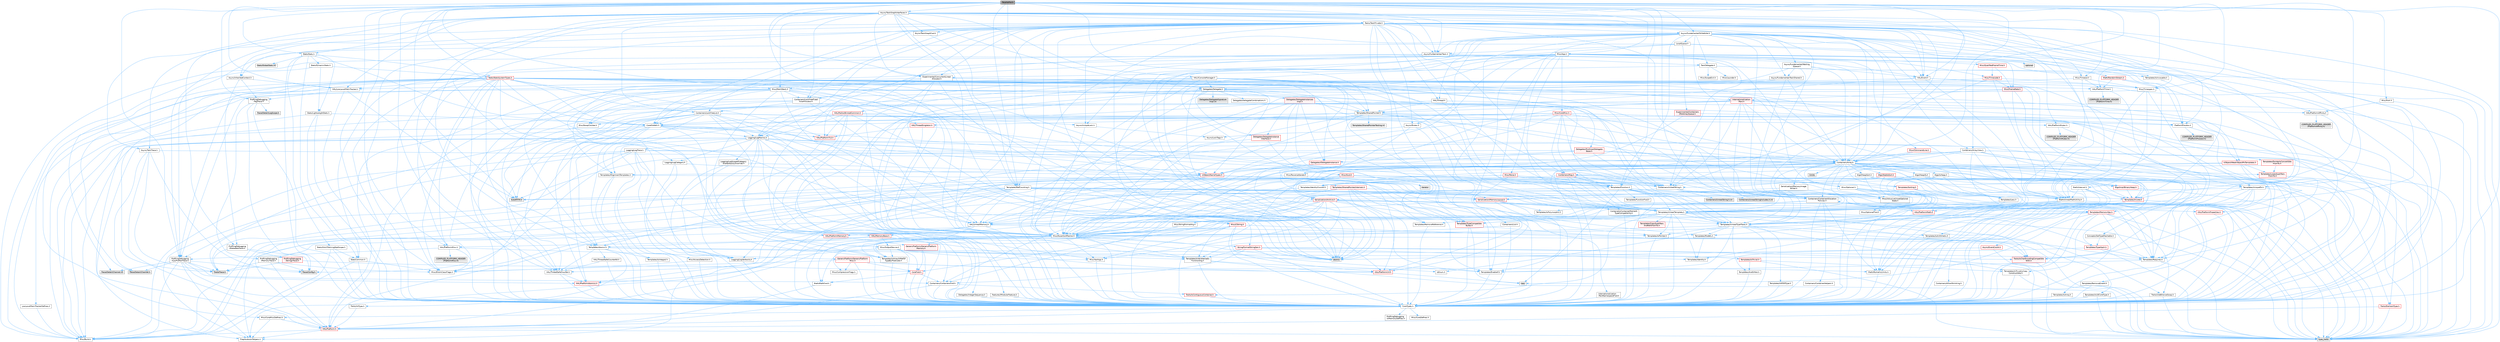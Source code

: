 digraph "ParallelFor.h"
{
 // INTERACTIVE_SVG=YES
 // LATEX_PDF_SIZE
  bgcolor="transparent";
  edge [fontname=Helvetica,fontsize=10,labelfontname=Helvetica,labelfontsize=10];
  node [fontname=Helvetica,fontsize=10,shape=box,height=0.2,width=0.4];
  Node1 [id="Node000001",label="ParallelFor.h",height=0.2,width=0.4,color="gray40", fillcolor="grey60", style="filled", fontcolor="black",tooltip=" "];
  Node1 -> Node2 [id="edge1_Node000001_Node000002",color="steelblue1",style="solid",tooltip=" "];
  Node2 [id="Node000002",label="AutoRTFM.h",height=0.2,width=0.4,color="grey60", fillcolor="#E0E0E0", style="filled",tooltip=" "];
  Node1 -> Node3 [id="edge2_Node000001_Node000003",color="steelblue1",style="solid",tooltip=" "];
  Node3 [id="Node000003",label="Async/Fundamental/Scheduler.h",height=0.2,width=0.4,color="grey40", fillcolor="white", style="filled",URL="$d7/d7f/Scheduler_8h.html",tooltip=" "];
  Node3 -> Node4 [id="edge3_Node000003_Node000004",color="steelblue1",style="solid",tooltip=" "];
  Node4 [id="Node000004",label="Async/Fundamental/Task.h",height=0.2,width=0.4,color="grey40", fillcolor="white", style="filled",URL="$d6/d93/Async_2Fundamental_2Task_8h.html",tooltip=" "];
  Node4 -> Node5 [id="edge4_Node000004_Node000005",color="steelblue1",style="solid",tooltip=" "];
  Node5 [id="Node000005",label="Logging/LogMacros.h",height=0.2,width=0.4,color="grey40", fillcolor="white", style="filled",URL="$d0/d16/LogMacros_8h.html",tooltip=" "];
  Node5 -> Node6 [id="edge5_Node000005_Node000006",color="steelblue1",style="solid",tooltip=" "];
  Node6 [id="Node000006",label="Containers/UnrealString.h",height=0.2,width=0.4,color="grey40", fillcolor="white", style="filled",URL="$d5/dba/UnrealString_8h.html",tooltip=" "];
  Node6 -> Node7 [id="edge6_Node000006_Node000007",color="steelblue1",style="solid",tooltip=" "];
  Node7 [id="Node000007",label="Containers/UnrealStringIncludes.h.inl",height=0.2,width=0.4,color="grey60", fillcolor="#E0E0E0", style="filled",tooltip=" "];
  Node6 -> Node8 [id="edge7_Node000006_Node000008",color="steelblue1",style="solid",tooltip=" "];
  Node8 [id="Node000008",label="Containers/UnrealString.h.inl",height=0.2,width=0.4,color="grey60", fillcolor="#E0E0E0", style="filled",tooltip=" "];
  Node6 -> Node9 [id="edge8_Node000006_Node000009",color="steelblue1",style="solid",tooltip=" "];
  Node9 [id="Node000009",label="Misc/StringFormatArg.h",height=0.2,width=0.4,color="grey40", fillcolor="white", style="filled",URL="$d2/d16/StringFormatArg_8h.html",tooltip=" "];
  Node9 -> Node10 [id="edge9_Node000009_Node000010",color="steelblue1",style="solid",tooltip=" "];
  Node10 [id="Node000010",label="Containers/ContainersFwd.h",height=0.2,width=0.4,color="grey40", fillcolor="white", style="filled",URL="$d4/d0a/ContainersFwd_8h.html",tooltip=" "];
  Node10 -> Node11 [id="edge10_Node000010_Node000011",color="steelblue1",style="solid",tooltip=" "];
  Node11 [id="Node000011",label="HAL/Platform.h",height=0.2,width=0.4,color="red", fillcolor="#FFF0F0", style="filled",URL="$d9/dd0/Platform_8h.html",tooltip=" "];
  Node11 -> Node12 [id="edge11_Node000011_Node000012",color="steelblue1",style="solid",tooltip=" "];
  Node12 [id="Node000012",label="Misc/Build.h",height=0.2,width=0.4,color="grey40", fillcolor="white", style="filled",URL="$d3/dbb/Build_8h.html",tooltip=" "];
  Node11 -> Node14 [id="edge12_Node000011_Node000014",color="steelblue1",style="solid",tooltip=" "];
  Node14 [id="Node000014",label="type_traits",height=0.2,width=0.4,color="grey60", fillcolor="#E0E0E0", style="filled",tooltip=" "];
  Node11 -> Node15 [id="edge13_Node000011_Node000015",color="steelblue1",style="solid",tooltip=" "];
  Node15 [id="Node000015",label="PreprocessorHelpers.h",height=0.2,width=0.4,color="grey40", fillcolor="white", style="filled",URL="$db/ddb/PreprocessorHelpers_8h.html",tooltip=" "];
  Node10 -> Node21 [id="edge14_Node000010_Node000021",color="steelblue1",style="solid",tooltip=" "];
  Node21 [id="Node000021",label="CoreTypes.h",height=0.2,width=0.4,color="grey40", fillcolor="white", style="filled",URL="$dc/dec/CoreTypes_8h.html",tooltip=" "];
  Node21 -> Node11 [id="edge15_Node000021_Node000011",color="steelblue1",style="solid",tooltip=" "];
  Node21 -> Node22 [id="edge16_Node000021_Node000022",color="steelblue1",style="solid",tooltip=" "];
  Node22 [id="Node000022",label="ProfilingDebugging\l/UMemoryDefines.h",height=0.2,width=0.4,color="grey40", fillcolor="white", style="filled",URL="$d2/da2/UMemoryDefines_8h.html",tooltip=" "];
  Node21 -> Node23 [id="edge17_Node000021_Node000023",color="steelblue1",style="solid",tooltip=" "];
  Node23 [id="Node000023",label="Misc/CoreMiscDefines.h",height=0.2,width=0.4,color="grey40", fillcolor="white", style="filled",URL="$da/d38/CoreMiscDefines_8h.html",tooltip=" "];
  Node23 -> Node11 [id="edge18_Node000023_Node000011",color="steelblue1",style="solid",tooltip=" "];
  Node23 -> Node15 [id="edge19_Node000023_Node000015",color="steelblue1",style="solid",tooltip=" "];
  Node21 -> Node24 [id="edge20_Node000021_Node000024",color="steelblue1",style="solid",tooltip=" "];
  Node24 [id="Node000024",label="Misc/CoreDefines.h",height=0.2,width=0.4,color="grey40", fillcolor="white", style="filled",URL="$d3/dd2/CoreDefines_8h.html",tooltip=" "];
  Node10 -> Node25 [id="edge21_Node000010_Node000025",color="steelblue1",style="solid",tooltip=" "];
  Node25 [id="Node000025",label="Traits/IsContiguousContainer.h",height=0.2,width=0.4,color="red", fillcolor="#FFF0F0", style="filled",URL="$d5/d3c/IsContiguousContainer_8h.html",tooltip=" "];
  Node25 -> Node21 [id="edge22_Node000025_Node000021",color="steelblue1",style="solid",tooltip=" "];
  Node5 -> Node21 [id="edge23_Node000005_Node000021",color="steelblue1",style="solid",tooltip=" "];
  Node5 -> Node15 [id="edge24_Node000005_Node000015",color="steelblue1",style="solid",tooltip=" "];
  Node5 -> Node28 [id="edge25_Node000005_Node000028",color="steelblue1",style="solid",tooltip=" "];
  Node28 [id="Node000028",label="Logging/LogCategory.h",height=0.2,width=0.4,color="grey40", fillcolor="white", style="filled",URL="$d9/d36/LogCategory_8h.html",tooltip=" "];
  Node28 -> Node21 [id="edge26_Node000028_Node000021",color="steelblue1",style="solid",tooltip=" "];
  Node28 -> Node29 [id="edge27_Node000028_Node000029",color="steelblue1",style="solid",tooltip=" "];
  Node29 [id="Node000029",label="Logging/LogVerbosity.h",height=0.2,width=0.4,color="grey40", fillcolor="white", style="filled",URL="$d2/d8f/LogVerbosity_8h.html",tooltip=" "];
  Node29 -> Node21 [id="edge28_Node000029_Node000021",color="steelblue1",style="solid",tooltip=" "];
  Node28 -> Node30 [id="edge29_Node000028_Node000030",color="steelblue1",style="solid",tooltip=" "];
  Node30 [id="Node000030",label="UObject/NameTypes.h",height=0.2,width=0.4,color="red", fillcolor="#FFF0F0", style="filled",URL="$d6/d35/NameTypes_8h.html",tooltip=" "];
  Node30 -> Node21 [id="edge30_Node000030_Node000021",color="steelblue1",style="solid",tooltip=" "];
  Node30 -> Node31 [id="edge31_Node000030_Node000031",color="steelblue1",style="solid",tooltip=" "];
  Node31 [id="Node000031",label="Misc/AssertionMacros.h",height=0.2,width=0.4,color="grey40", fillcolor="white", style="filled",URL="$d0/dfa/AssertionMacros_8h.html",tooltip=" "];
  Node31 -> Node21 [id="edge32_Node000031_Node000021",color="steelblue1",style="solid",tooltip=" "];
  Node31 -> Node11 [id="edge33_Node000031_Node000011",color="steelblue1",style="solid",tooltip=" "];
  Node31 -> Node32 [id="edge34_Node000031_Node000032",color="steelblue1",style="solid",tooltip=" "];
  Node32 [id="Node000032",label="HAL/PlatformMisc.h",height=0.2,width=0.4,color="grey40", fillcolor="white", style="filled",URL="$d0/df5/PlatformMisc_8h.html",tooltip=" "];
  Node32 -> Node21 [id="edge35_Node000032_Node000021",color="steelblue1",style="solid",tooltip=" "];
  Node32 -> Node33 [id="edge36_Node000032_Node000033",color="steelblue1",style="solid",tooltip=" "];
  Node33 [id="Node000033",label="GenericPlatform/GenericPlatform\lMisc.h",height=0.2,width=0.4,color="red", fillcolor="#FFF0F0", style="filled",URL="$db/d9a/GenericPlatformMisc_8h.html",tooltip=" "];
  Node33 -> Node36 [id="edge37_Node000033_Node000036",color="steelblue1",style="solid",tooltip=" "];
  Node36 [id="Node000036",label="CoreFwd.h",height=0.2,width=0.4,color="red", fillcolor="#FFF0F0", style="filled",URL="$d1/d1e/CoreFwd_8h.html",tooltip=" "];
  Node36 -> Node21 [id="edge38_Node000036_Node000021",color="steelblue1",style="solid",tooltip=" "];
  Node36 -> Node10 [id="edge39_Node000036_Node000010",color="steelblue1",style="solid",tooltip=" "];
  Node36 -> Node37 [id="edge40_Node000036_Node000037",color="steelblue1",style="solid",tooltip=" "];
  Node37 [id="Node000037",label="Math/MathFwd.h",height=0.2,width=0.4,color="grey40", fillcolor="white", style="filled",URL="$d2/d10/MathFwd_8h.html",tooltip=" "];
  Node37 -> Node11 [id="edge41_Node000037_Node000011",color="steelblue1",style="solid",tooltip=" "];
  Node33 -> Node21 [id="edge42_Node000033_Node000021",color="steelblue1",style="solid",tooltip=" "];
  Node33 -> Node40 [id="edge43_Node000033_Node000040",color="steelblue1",style="solid",tooltip=" "];
  Node40 [id="Node000040",label="HAL/PlatformCrt.h",height=0.2,width=0.4,color="red", fillcolor="#FFF0F0", style="filled",URL="$d8/d75/PlatformCrt_8h.html",tooltip=" "];
  Node40 -> Node41 [id="edge44_Node000040_Node000041",color="steelblue1",style="solid",tooltip=" "];
  Node41 [id="Node000041",label="new",height=0.2,width=0.4,color="grey60", fillcolor="#E0E0E0", style="filled",tooltip=" "];
  Node33 -> Node50 [id="edge45_Node000033_Node000050",color="steelblue1",style="solid",tooltip=" "];
  Node50 [id="Node000050",label="Math/NumericLimits.h",height=0.2,width=0.4,color="grey40", fillcolor="white", style="filled",URL="$df/d1b/NumericLimits_8h.html",tooltip=" "];
  Node50 -> Node21 [id="edge46_Node000050_Node000021",color="steelblue1",style="solid",tooltip=" "];
  Node33 -> Node51 [id="edge47_Node000033_Node000051",color="steelblue1",style="solid",tooltip=" "];
  Node51 [id="Node000051",label="Misc/CompressionFlags.h",height=0.2,width=0.4,color="grey40", fillcolor="white", style="filled",URL="$d9/d76/CompressionFlags_8h.html",tooltip=" "];
  Node33 -> Node52 [id="edge48_Node000033_Node000052",color="steelblue1",style="solid",tooltip=" "];
  Node52 [id="Node000052",label="Misc/EnumClassFlags.h",height=0.2,width=0.4,color="grey40", fillcolor="white", style="filled",URL="$d8/de7/EnumClassFlags_8h.html",tooltip=" "];
  Node32 -> Node55 [id="edge49_Node000032_Node000055",color="steelblue1",style="solid",tooltip=" "];
  Node55 [id="Node000055",label="COMPILED_PLATFORM_HEADER\l(PlatformMisc.h)",height=0.2,width=0.4,color="grey60", fillcolor="#E0E0E0", style="filled",tooltip=" "];
  Node32 -> Node56 [id="edge50_Node000032_Node000056",color="steelblue1",style="solid",tooltip=" "];
  Node56 [id="Node000056",label="ProfilingDebugging\l/CpuProfilerTrace.h",height=0.2,width=0.4,color="grey40", fillcolor="white", style="filled",URL="$da/dcb/CpuProfilerTrace_8h.html",tooltip=" "];
  Node56 -> Node21 [id="edge51_Node000056_Node000021",color="steelblue1",style="solid",tooltip=" "];
  Node56 -> Node10 [id="edge52_Node000056_Node000010",color="steelblue1",style="solid",tooltip=" "];
  Node56 -> Node57 [id="edge53_Node000056_Node000057",color="steelblue1",style="solid",tooltip=" "];
  Node57 [id="Node000057",label="HAL/PlatformAtomics.h",height=0.2,width=0.4,color="red", fillcolor="#FFF0F0", style="filled",URL="$d3/d36/PlatformAtomics_8h.html",tooltip=" "];
  Node57 -> Node21 [id="edge54_Node000057_Node000021",color="steelblue1",style="solid",tooltip=" "];
  Node56 -> Node15 [id="edge55_Node000056_Node000015",color="steelblue1",style="solid",tooltip=" "];
  Node56 -> Node12 [id="edge56_Node000056_Node000012",color="steelblue1",style="solid",tooltip=" "];
  Node56 -> Node60 [id="edge57_Node000056_Node000060",color="steelblue1",style="solid",tooltip=" "];
  Node60 [id="Node000060",label="Trace/Config.h",height=0.2,width=0.4,color="grey60", fillcolor="#E0E0E0", style="filled",tooltip=" "];
  Node56 -> Node61 [id="edge58_Node000056_Node000061",color="steelblue1",style="solid",tooltip=" "];
  Node61 [id="Node000061",label="Trace/Detail/Channel.h",height=0.2,width=0.4,color="grey60", fillcolor="#E0E0E0", style="filled",tooltip=" "];
  Node56 -> Node62 [id="edge59_Node000056_Node000062",color="steelblue1",style="solid",tooltip=" "];
  Node62 [id="Node000062",label="Trace/Detail/Channel.inl",height=0.2,width=0.4,color="grey60", fillcolor="#E0E0E0", style="filled",tooltip=" "];
  Node56 -> Node63 [id="edge60_Node000056_Node000063",color="steelblue1",style="solid",tooltip=" "];
  Node63 [id="Node000063",label="Trace/Trace.h",height=0.2,width=0.4,color="grey60", fillcolor="#E0E0E0", style="filled",tooltip=" "];
  Node31 -> Node15 [id="edge61_Node000031_Node000015",color="steelblue1",style="solid",tooltip=" "];
  Node31 -> Node64 [id="edge62_Node000031_Node000064",color="steelblue1",style="solid",tooltip=" "];
  Node64 [id="Node000064",label="Templates/EnableIf.h",height=0.2,width=0.4,color="grey40", fillcolor="white", style="filled",URL="$d7/d60/EnableIf_8h.html",tooltip=" "];
  Node64 -> Node21 [id="edge63_Node000064_Node000021",color="steelblue1",style="solid",tooltip=" "];
  Node31 -> Node65 [id="edge64_Node000031_Node000065",color="steelblue1",style="solid",tooltip=" "];
  Node65 [id="Node000065",label="Templates/IsArrayOrRefOf\lTypeByPredicate.h",height=0.2,width=0.4,color="grey40", fillcolor="white", style="filled",URL="$d6/da1/IsArrayOrRefOfTypeByPredicate_8h.html",tooltip=" "];
  Node65 -> Node21 [id="edge65_Node000065_Node000021",color="steelblue1",style="solid",tooltip=" "];
  Node31 -> Node66 [id="edge66_Node000031_Node000066",color="steelblue1",style="solid",tooltip=" "];
  Node66 [id="Node000066",label="Templates/IsValidVariadic\lFunctionArg.h",height=0.2,width=0.4,color="grey40", fillcolor="white", style="filled",URL="$d0/dc8/IsValidVariadicFunctionArg_8h.html",tooltip=" "];
  Node66 -> Node21 [id="edge67_Node000066_Node000021",color="steelblue1",style="solid",tooltip=" "];
  Node66 -> Node67 [id="edge68_Node000066_Node000067",color="steelblue1",style="solid",tooltip=" "];
  Node67 [id="Node000067",label="IsEnum.h",height=0.2,width=0.4,color="grey40", fillcolor="white", style="filled",URL="$d4/de5/IsEnum_8h.html",tooltip=" "];
  Node66 -> Node14 [id="edge69_Node000066_Node000014",color="steelblue1",style="solid",tooltip=" "];
  Node31 -> Node68 [id="edge70_Node000031_Node000068",color="steelblue1",style="solid",tooltip=" "];
  Node68 [id="Node000068",label="Traits/IsCharEncodingCompatible\lWith.h",height=0.2,width=0.4,color="red", fillcolor="#FFF0F0", style="filled",URL="$df/dd1/IsCharEncodingCompatibleWith_8h.html",tooltip=" "];
  Node68 -> Node14 [id="edge71_Node000068_Node000014",color="steelblue1",style="solid",tooltip=" "];
  Node31 -> Node70 [id="edge72_Node000031_Node000070",color="steelblue1",style="solid",tooltip=" "];
  Node70 [id="Node000070",label="Misc/VarArgs.h",height=0.2,width=0.4,color="grey40", fillcolor="white", style="filled",URL="$d5/d6f/VarArgs_8h.html",tooltip=" "];
  Node70 -> Node21 [id="edge73_Node000070_Node000021",color="steelblue1",style="solid",tooltip=" "];
  Node31 -> Node71 [id="edge74_Node000031_Node000071",color="steelblue1",style="solid",tooltip=" "];
  Node71 [id="Node000071",label="String/FormatStringSan.h",height=0.2,width=0.4,color="red", fillcolor="#FFF0F0", style="filled",URL="$d3/d8b/FormatStringSan_8h.html",tooltip=" "];
  Node71 -> Node14 [id="edge75_Node000071_Node000014",color="steelblue1",style="solid",tooltip=" "];
  Node71 -> Node21 [id="edge76_Node000071_Node000021",color="steelblue1",style="solid",tooltip=" "];
  Node71 -> Node72 [id="edge77_Node000071_Node000072",color="steelblue1",style="solid",tooltip=" "];
  Node72 [id="Node000072",label="Templates/Requires.h",height=0.2,width=0.4,color="grey40", fillcolor="white", style="filled",URL="$dc/d96/Requires_8h.html",tooltip=" "];
  Node72 -> Node64 [id="edge78_Node000072_Node000064",color="steelblue1",style="solid",tooltip=" "];
  Node72 -> Node14 [id="edge79_Node000072_Node000014",color="steelblue1",style="solid",tooltip=" "];
  Node71 -> Node73 [id="edge80_Node000071_Node000073",color="steelblue1",style="solid",tooltip=" "];
  Node73 [id="Node000073",label="Templates/Identity.h",height=0.2,width=0.4,color="grey40", fillcolor="white", style="filled",URL="$d0/dd5/Identity_8h.html",tooltip=" "];
  Node71 -> Node66 [id="edge81_Node000071_Node000066",color="steelblue1",style="solid",tooltip=" "];
  Node71 -> Node10 [id="edge82_Node000071_Node000010",color="steelblue1",style="solid",tooltip=" "];
  Node31 -> Node77 [id="edge83_Node000031_Node000077",color="steelblue1",style="solid",tooltip=" "];
  Node77 [id="Node000077",label="atomic",height=0.2,width=0.4,color="grey60", fillcolor="#E0E0E0", style="filled",tooltip=" "];
  Node30 -> Node78 [id="edge84_Node000030_Node000078",color="steelblue1",style="solid",tooltip=" "];
  Node78 [id="Node000078",label="HAL/UnrealMemory.h",height=0.2,width=0.4,color="grey40", fillcolor="white", style="filled",URL="$d9/d96/UnrealMemory_8h.html",tooltip=" "];
  Node78 -> Node21 [id="edge85_Node000078_Node000021",color="steelblue1",style="solid",tooltip=" "];
  Node78 -> Node79 [id="edge86_Node000078_Node000079",color="steelblue1",style="solid",tooltip=" "];
  Node79 [id="Node000079",label="GenericPlatform/GenericPlatform\lMemory.h",height=0.2,width=0.4,color="red", fillcolor="#FFF0F0", style="filled",URL="$dd/d22/GenericPlatformMemory_8h.html",tooltip=" "];
  Node79 -> Node36 [id="edge87_Node000079_Node000036",color="steelblue1",style="solid",tooltip=" "];
  Node79 -> Node21 [id="edge88_Node000079_Node000021",color="steelblue1",style="solid",tooltip=" "];
  Node78 -> Node82 [id="edge89_Node000078_Node000082",color="steelblue1",style="solid",tooltip=" "];
  Node82 [id="Node000082",label="HAL/MemoryBase.h",height=0.2,width=0.4,color="red", fillcolor="#FFF0F0", style="filled",URL="$d6/d9f/MemoryBase_8h.html",tooltip=" "];
  Node82 -> Node21 [id="edge90_Node000082_Node000021",color="steelblue1",style="solid",tooltip=" "];
  Node82 -> Node57 [id="edge91_Node000082_Node000057",color="steelblue1",style="solid",tooltip=" "];
  Node82 -> Node40 [id="edge92_Node000082_Node000040",color="steelblue1",style="solid",tooltip=" "];
  Node82 -> Node84 [id="edge93_Node000082_Node000084",color="steelblue1",style="solid",tooltip=" "];
  Node84 [id="Node000084",label="Misc/OutputDevice.h",height=0.2,width=0.4,color="grey40", fillcolor="white", style="filled",URL="$d7/d32/OutputDevice_8h.html",tooltip=" "];
  Node84 -> Node36 [id="edge94_Node000084_Node000036",color="steelblue1",style="solid",tooltip=" "];
  Node84 -> Node21 [id="edge95_Node000084_Node000021",color="steelblue1",style="solid",tooltip=" "];
  Node84 -> Node29 [id="edge96_Node000084_Node000029",color="steelblue1",style="solid",tooltip=" "];
  Node84 -> Node70 [id="edge97_Node000084_Node000070",color="steelblue1",style="solid",tooltip=" "];
  Node84 -> Node65 [id="edge98_Node000084_Node000065",color="steelblue1",style="solid",tooltip=" "];
  Node84 -> Node66 [id="edge99_Node000084_Node000066",color="steelblue1",style="solid",tooltip=" "];
  Node84 -> Node68 [id="edge100_Node000084_Node000068",color="steelblue1",style="solid",tooltip=" "];
  Node82 -> Node85 [id="edge101_Node000082_Node000085",color="steelblue1",style="solid",tooltip=" "];
  Node85 [id="Node000085",label="Templates/Atomic.h",height=0.2,width=0.4,color="grey40", fillcolor="white", style="filled",URL="$d3/d91/Atomic_8h.html",tooltip=" "];
  Node85 -> Node86 [id="edge102_Node000085_Node000086",color="steelblue1",style="solid",tooltip=" "];
  Node86 [id="Node000086",label="HAL/ThreadSafeCounter.h",height=0.2,width=0.4,color="grey40", fillcolor="white", style="filled",URL="$dc/dc9/ThreadSafeCounter_8h.html",tooltip=" "];
  Node86 -> Node21 [id="edge103_Node000086_Node000021",color="steelblue1",style="solid",tooltip=" "];
  Node86 -> Node57 [id="edge104_Node000086_Node000057",color="steelblue1",style="solid",tooltip=" "];
  Node85 -> Node87 [id="edge105_Node000085_Node000087",color="steelblue1",style="solid",tooltip=" "];
  Node87 [id="Node000087",label="HAL/ThreadSafeCounter64.h",height=0.2,width=0.4,color="grey40", fillcolor="white", style="filled",URL="$d0/d12/ThreadSafeCounter64_8h.html",tooltip=" "];
  Node87 -> Node21 [id="edge106_Node000087_Node000021",color="steelblue1",style="solid",tooltip=" "];
  Node87 -> Node86 [id="edge107_Node000087_Node000086",color="steelblue1",style="solid",tooltip=" "];
  Node85 -> Node88 [id="edge108_Node000085_Node000088",color="steelblue1",style="solid",tooltip=" "];
  Node88 [id="Node000088",label="Templates/IsIntegral.h",height=0.2,width=0.4,color="grey40", fillcolor="white", style="filled",URL="$da/d64/IsIntegral_8h.html",tooltip=" "];
  Node88 -> Node21 [id="edge109_Node000088_Node000021",color="steelblue1",style="solid",tooltip=" "];
  Node85 -> Node89 [id="edge110_Node000085_Node000089",color="steelblue1",style="solid",tooltip=" "];
  Node89 [id="Node000089",label="Templates/IsTrivial.h",height=0.2,width=0.4,color="red", fillcolor="#FFF0F0", style="filled",URL="$da/d4c/IsTrivial_8h.html",tooltip=" "];
  Node89 -> Node90 [id="edge111_Node000089_Node000090",color="steelblue1",style="solid",tooltip=" "];
  Node90 [id="Node000090",label="Templates/AndOrNot.h",height=0.2,width=0.4,color="grey40", fillcolor="white", style="filled",URL="$db/d0a/AndOrNot_8h.html",tooltip=" "];
  Node90 -> Node21 [id="edge112_Node000090_Node000021",color="steelblue1",style="solid",tooltip=" "];
  Node89 -> Node91 [id="edge113_Node000089_Node000091",color="steelblue1",style="solid",tooltip=" "];
  Node91 [id="Node000091",label="Templates/IsTriviallyCopy\lConstructible.h",height=0.2,width=0.4,color="grey40", fillcolor="white", style="filled",URL="$d3/d78/IsTriviallyCopyConstructible_8h.html",tooltip=" "];
  Node91 -> Node21 [id="edge114_Node000091_Node000021",color="steelblue1",style="solid",tooltip=" "];
  Node91 -> Node14 [id="edge115_Node000091_Node000014",color="steelblue1",style="solid",tooltip=" "];
  Node89 -> Node14 [id="edge116_Node000089_Node000014",color="steelblue1",style="solid",tooltip=" "];
  Node85 -> Node93 [id="edge117_Node000085_Node000093",color="steelblue1",style="solid",tooltip=" "];
  Node93 [id="Node000093",label="Traits/IntType.h",height=0.2,width=0.4,color="grey40", fillcolor="white", style="filled",URL="$d7/deb/IntType_8h.html",tooltip=" "];
  Node93 -> Node11 [id="edge118_Node000093_Node000011",color="steelblue1",style="solid",tooltip=" "];
  Node85 -> Node77 [id="edge119_Node000085_Node000077",color="steelblue1",style="solid",tooltip=" "];
  Node78 -> Node94 [id="edge120_Node000078_Node000094",color="steelblue1",style="solid",tooltip=" "];
  Node94 [id="Node000094",label="HAL/PlatformMemory.h",height=0.2,width=0.4,color="red", fillcolor="#FFF0F0", style="filled",URL="$de/d68/PlatformMemory_8h.html",tooltip=" "];
  Node94 -> Node21 [id="edge121_Node000094_Node000021",color="steelblue1",style="solid",tooltip=" "];
  Node94 -> Node79 [id="edge122_Node000094_Node000079",color="steelblue1",style="solid",tooltip=" "];
  Node78 -> Node96 [id="edge123_Node000078_Node000096",color="steelblue1",style="solid",tooltip=" "];
  Node96 [id="Node000096",label="ProfilingDebugging\l/MemoryTrace.h",height=0.2,width=0.4,color="grey40", fillcolor="white", style="filled",URL="$da/dd7/MemoryTrace_8h.html",tooltip=" "];
  Node96 -> Node11 [id="edge124_Node000096_Node000011",color="steelblue1",style="solid",tooltip=" "];
  Node96 -> Node52 [id="edge125_Node000096_Node000052",color="steelblue1",style="solid",tooltip=" "];
  Node96 -> Node60 [id="edge126_Node000096_Node000060",color="steelblue1",style="solid",tooltip=" "];
  Node96 -> Node63 [id="edge127_Node000096_Node000063",color="steelblue1",style="solid",tooltip=" "];
  Node78 -> Node97 [id="edge128_Node000078_Node000097",color="steelblue1",style="solid",tooltip=" "];
  Node97 [id="Node000097",label="Templates/IsPointer.h",height=0.2,width=0.4,color="grey40", fillcolor="white", style="filled",URL="$d7/d05/IsPointer_8h.html",tooltip=" "];
  Node97 -> Node21 [id="edge129_Node000097_Node000021",color="steelblue1",style="solid",tooltip=" "];
  Node30 -> Node98 [id="edge130_Node000030_Node000098",color="steelblue1",style="solid",tooltip=" "];
  Node98 [id="Node000098",label="Templates/UnrealTypeTraits.h",height=0.2,width=0.4,color="grey40", fillcolor="white", style="filled",URL="$d2/d2d/UnrealTypeTraits_8h.html",tooltip=" "];
  Node98 -> Node21 [id="edge131_Node000098_Node000021",color="steelblue1",style="solid",tooltip=" "];
  Node98 -> Node97 [id="edge132_Node000098_Node000097",color="steelblue1",style="solid",tooltip=" "];
  Node98 -> Node31 [id="edge133_Node000098_Node000031",color="steelblue1",style="solid",tooltip=" "];
  Node98 -> Node90 [id="edge134_Node000098_Node000090",color="steelblue1",style="solid",tooltip=" "];
  Node98 -> Node64 [id="edge135_Node000098_Node000064",color="steelblue1",style="solid",tooltip=" "];
  Node98 -> Node99 [id="edge136_Node000098_Node000099",color="steelblue1",style="solid",tooltip=" "];
  Node99 [id="Node000099",label="Templates/IsArithmetic.h",height=0.2,width=0.4,color="grey40", fillcolor="white", style="filled",URL="$d2/d5d/IsArithmetic_8h.html",tooltip=" "];
  Node99 -> Node21 [id="edge137_Node000099_Node000021",color="steelblue1",style="solid",tooltip=" "];
  Node98 -> Node67 [id="edge138_Node000098_Node000067",color="steelblue1",style="solid",tooltip=" "];
  Node98 -> Node100 [id="edge139_Node000098_Node000100",color="steelblue1",style="solid",tooltip=" "];
  Node100 [id="Node000100",label="Templates/Models.h",height=0.2,width=0.4,color="grey40", fillcolor="white", style="filled",URL="$d3/d0c/Models_8h.html",tooltip=" "];
  Node100 -> Node73 [id="edge140_Node000100_Node000073",color="steelblue1",style="solid",tooltip=" "];
  Node98 -> Node101 [id="edge141_Node000098_Node000101",color="steelblue1",style="solid",tooltip=" "];
  Node101 [id="Node000101",label="Templates/IsPODType.h",height=0.2,width=0.4,color="grey40", fillcolor="white", style="filled",URL="$d7/db1/IsPODType_8h.html",tooltip=" "];
  Node101 -> Node21 [id="edge142_Node000101_Node000021",color="steelblue1",style="solid",tooltip=" "];
  Node98 -> Node102 [id="edge143_Node000098_Node000102",color="steelblue1",style="solid",tooltip=" "];
  Node102 [id="Node000102",label="Templates/IsUECoreType.h",height=0.2,width=0.4,color="grey40", fillcolor="white", style="filled",URL="$d1/db8/IsUECoreType_8h.html",tooltip=" "];
  Node102 -> Node21 [id="edge144_Node000102_Node000021",color="steelblue1",style="solid",tooltip=" "];
  Node102 -> Node14 [id="edge145_Node000102_Node000014",color="steelblue1",style="solid",tooltip=" "];
  Node98 -> Node91 [id="edge146_Node000098_Node000091",color="steelblue1",style="solid",tooltip=" "];
  Node30 -> Node103 [id="edge147_Node000030_Node000103",color="steelblue1",style="solid",tooltip=" "];
  Node103 [id="Node000103",label="Templates/UnrealTemplate.h",height=0.2,width=0.4,color="grey40", fillcolor="white", style="filled",URL="$d4/d24/UnrealTemplate_8h.html",tooltip=" "];
  Node103 -> Node21 [id="edge148_Node000103_Node000021",color="steelblue1",style="solid",tooltip=" "];
  Node103 -> Node97 [id="edge149_Node000103_Node000097",color="steelblue1",style="solid",tooltip=" "];
  Node103 -> Node78 [id="edge150_Node000103_Node000078",color="steelblue1",style="solid",tooltip=" "];
  Node103 -> Node104 [id="edge151_Node000103_Node000104",color="steelblue1",style="solid",tooltip=" "];
  Node104 [id="Node000104",label="Templates/CopyQualifiers\lAndRefsFromTo.h",height=0.2,width=0.4,color="red", fillcolor="#FFF0F0", style="filled",URL="$d3/db3/CopyQualifiersAndRefsFromTo_8h.html",tooltip=" "];
  Node103 -> Node98 [id="edge152_Node000103_Node000098",color="steelblue1",style="solid",tooltip=" "];
  Node103 -> Node106 [id="edge153_Node000103_Node000106",color="steelblue1",style="solid",tooltip=" "];
  Node106 [id="Node000106",label="Templates/RemoveReference.h",height=0.2,width=0.4,color="grey40", fillcolor="white", style="filled",URL="$da/dbe/RemoveReference_8h.html",tooltip=" "];
  Node106 -> Node21 [id="edge154_Node000106_Node000021",color="steelblue1",style="solid",tooltip=" "];
  Node103 -> Node72 [id="edge155_Node000103_Node000072",color="steelblue1",style="solid",tooltip=" "];
  Node103 -> Node107 [id="edge156_Node000103_Node000107",color="steelblue1",style="solid",tooltip=" "];
  Node107 [id="Node000107",label="Templates/TypeCompatible\lBytes.h",height=0.2,width=0.4,color="red", fillcolor="#FFF0F0", style="filled",URL="$df/d0a/TypeCompatibleBytes_8h.html",tooltip=" "];
  Node107 -> Node21 [id="edge157_Node000107_Node000021",color="steelblue1",style="solid",tooltip=" "];
  Node107 -> Node41 [id="edge158_Node000107_Node000041",color="steelblue1",style="solid",tooltip=" "];
  Node107 -> Node14 [id="edge159_Node000107_Node000014",color="steelblue1",style="solid",tooltip=" "];
  Node103 -> Node73 [id="edge160_Node000103_Node000073",color="steelblue1",style="solid",tooltip=" "];
  Node103 -> Node25 [id="edge161_Node000103_Node000025",color="steelblue1",style="solid",tooltip=" "];
  Node103 -> Node108 [id="edge162_Node000103_Node000108",color="steelblue1",style="solid",tooltip=" "];
  Node108 [id="Node000108",label="Traits/UseBitwiseSwap.h",height=0.2,width=0.4,color="grey40", fillcolor="white", style="filled",URL="$db/df3/UseBitwiseSwap_8h.html",tooltip=" "];
  Node108 -> Node21 [id="edge163_Node000108_Node000021",color="steelblue1",style="solid",tooltip=" "];
  Node108 -> Node14 [id="edge164_Node000108_Node000014",color="steelblue1",style="solid",tooltip=" "];
  Node103 -> Node14 [id="edge165_Node000103_Node000014",color="steelblue1",style="solid",tooltip=" "];
  Node30 -> Node6 [id="edge166_Node000030_Node000006",color="steelblue1",style="solid",tooltip=" "];
  Node30 -> Node85 [id="edge167_Node000030_Node000085",color="steelblue1",style="solid",tooltip=" "];
  Node30 -> Node143 [id="edge168_Node000030_Node000143",color="steelblue1",style="solid",tooltip=" "];
  Node143 [id="Node000143",label="Serialization/MemoryLayout.h",height=0.2,width=0.4,color="red", fillcolor="#FFF0F0", style="filled",URL="$d7/d66/MemoryLayout_8h.html",tooltip=" "];
  Node143 -> Node78 [id="edge169_Node000143_Node000078",color="steelblue1",style="solid",tooltip=" "];
  Node143 -> Node64 [id="edge170_Node000143_Node000064",color="steelblue1",style="solid",tooltip=" "];
  Node143 -> Node123 [id="edge171_Node000143_Node000123",color="steelblue1",style="solid",tooltip=" "];
  Node123 [id="Node000123",label="Templates/IsPolymorphic.h",height=0.2,width=0.4,color="grey40", fillcolor="white", style="filled",URL="$dc/d20/IsPolymorphic_8h.html",tooltip=" "];
  Node143 -> Node100 [id="edge172_Node000143_Node000100",color="steelblue1",style="solid",tooltip=" "];
  Node143 -> Node103 [id="edge173_Node000143_Node000103",color="steelblue1",style="solid",tooltip=" "];
  Node30 -> Node126 [id="edge174_Node000030_Node000126",color="steelblue1",style="solid",tooltip=" "];
  Node126 [id="Node000126",label="Misc/IntrusiveUnsetOptional\lState.h",height=0.2,width=0.4,color="grey40", fillcolor="white", style="filled",URL="$d2/d0a/IntrusiveUnsetOptionalState_8h.html",tooltip=" "];
  Node126 -> Node127 [id="edge175_Node000126_Node000127",color="steelblue1",style="solid",tooltip=" "];
  Node127 [id="Node000127",label="Misc/OptionalFwd.h",height=0.2,width=0.4,color="grey40", fillcolor="white", style="filled",URL="$dc/d50/OptionalFwd_8h.html",tooltip=" "];
  Node30 -> Node63 [id="edge176_Node000030_Node000063",color="steelblue1",style="solid",tooltip=" "];
  Node5 -> Node185 [id="edge177_Node000005_Node000185",color="steelblue1",style="solid",tooltip=" "];
  Node185 [id="Node000185",label="Logging/LogScopedCategory\lAndVerbosityOverride.h",height=0.2,width=0.4,color="grey40", fillcolor="white", style="filled",URL="$de/dba/LogScopedCategoryAndVerbosityOverride_8h.html",tooltip=" "];
  Node185 -> Node21 [id="edge178_Node000185_Node000021",color="steelblue1",style="solid",tooltip=" "];
  Node185 -> Node29 [id="edge179_Node000185_Node000029",color="steelblue1",style="solid",tooltip=" "];
  Node185 -> Node30 [id="edge180_Node000185_Node000030",color="steelblue1",style="solid",tooltip=" "];
  Node5 -> Node186 [id="edge181_Node000005_Node000186",color="steelblue1",style="solid",tooltip=" "];
  Node186 [id="Node000186",label="Logging/LogTrace.h",height=0.2,width=0.4,color="grey40", fillcolor="white", style="filled",URL="$d5/d91/LogTrace_8h.html",tooltip=" "];
  Node186 -> Node21 [id="edge182_Node000186_Node000021",color="steelblue1",style="solid",tooltip=" "];
  Node186 -> Node125 [id="edge183_Node000186_Node000125",color="steelblue1",style="solid",tooltip=" "];
  Node125 [id="Node000125",label="Containers/Array.h",height=0.2,width=0.4,color="grey40", fillcolor="white", style="filled",URL="$df/dd0/Array_8h.html",tooltip=" "];
  Node125 -> Node21 [id="edge184_Node000125_Node000021",color="steelblue1",style="solid",tooltip=" "];
  Node125 -> Node31 [id="edge185_Node000125_Node000031",color="steelblue1",style="solid",tooltip=" "];
  Node125 -> Node126 [id="edge186_Node000125_Node000126",color="steelblue1",style="solid",tooltip=" "];
  Node125 -> Node128 [id="edge187_Node000125_Node000128",color="steelblue1",style="solid",tooltip=" "];
  Node128 [id="Node000128",label="Misc/ReverseIterate.h",height=0.2,width=0.4,color="grey40", fillcolor="white", style="filled",URL="$db/de3/ReverseIterate_8h.html",tooltip=" "];
  Node128 -> Node11 [id="edge188_Node000128_Node000011",color="steelblue1",style="solid",tooltip=" "];
  Node128 -> Node129 [id="edge189_Node000128_Node000129",color="steelblue1",style="solid",tooltip=" "];
  Node129 [id="Node000129",label="iterator",height=0.2,width=0.4,color="grey60", fillcolor="#E0E0E0", style="filled",tooltip=" "];
  Node125 -> Node78 [id="edge190_Node000125_Node000078",color="steelblue1",style="solid",tooltip=" "];
  Node125 -> Node98 [id="edge191_Node000125_Node000098",color="steelblue1",style="solid",tooltip=" "];
  Node125 -> Node103 [id="edge192_Node000125_Node000103",color="steelblue1",style="solid",tooltip=" "];
  Node125 -> Node130 [id="edge193_Node000125_Node000130",color="steelblue1",style="solid",tooltip=" "];
  Node130 [id="Node000130",label="Containers/AllowShrinking.h",height=0.2,width=0.4,color="grey40", fillcolor="white", style="filled",URL="$d7/d1a/AllowShrinking_8h.html",tooltip=" "];
  Node130 -> Node21 [id="edge194_Node000130_Node000021",color="steelblue1",style="solid",tooltip=" "];
  Node125 -> Node113 [id="edge195_Node000125_Node000113",color="steelblue1",style="solid",tooltip=" "];
  Node113 [id="Node000113",label="Containers/ContainerAllocation\lPolicies.h",height=0.2,width=0.4,color="grey40", fillcolor="white", style="filled",URL="$d7/dff/ContainerAllocationPolicies_8h.html",tooltip=" "];
  Node113 -> Node21 [id="edge196_Node000113_Node000021",color="steelblue1",style="solid",tooltip=" "];
  Node113 -> Node114 [id="edge197_Node000113_Node000114",color="steelblue1",style="solid",tooltip=" "];
  Node114 [id="Node000114",label="Containers/ContainerHelpers.h",height=0.2,width=0.4,color="grey40", fillcolor="white", style="filled",URL="$d7/d33/ContainerHelpers_8h.html",tooltip=" "];
  Node114 -> Node21 [id="edge198_Node000114_Node000021",color="steelblue1",style="solid",tooltip=" "];
  Node113 -> Node113 [id="edge199_Node000113_Node000113",color="steelblue1",style="solid",tooltip=" "];
  Node113 -> Node115 [id="edge200_Node000113_Node000115",color="steelblue1",style="solid",tooltip=" "];
  Node115 [id="Node000115",label="HAL/PlatformMath.h",height=0.2,width=0.4,color="red", fillcolor="#FFF0F0", style="filled",URL="$dc/d53/PlatformMath_8h.html",tooltip=" "];
  Node115 -> Node21 [id="edge201_Node000115_Node000021",color="steelblue1",style="solid",tooltip=" "];
  Node113 -> Node78 [id="edge202_Node000113_Node000078",color="steelblue1",style="solid",tooltip=" "];
  Node113 -> Node50 [id="edge203_Node000113_Node000050",color="steelblue1",style="solid",tooltip=" "];
  Node113 -> Node31 [id="edge204_Node000113_Node000031",color="steelblue1",style="solid",tooltip=" "];
  Node113 -> Node123 [id="edge205_Node000113_Node000123",color="steelblue1",style="solid",tooltip=" "];
  Node113 -> Node124 [id="edge206_Node000113_Node000124",color="steelblue1",style="solid",tooltip=" "];
  Node124 [id="Node000124",label="Templates/MemoryOps.h",height=0.2,width=0.4,color="red", fillcolor="#FFF0F0", style="filled",URL="$db/dea/MemoryOps_8h.html",tooltip=" "];
  Node124 -> Node21 [id="edge207_Node000124_Node000021",color="steelblue1",style="solid",tooltip=" "];
  Node124 -> Node78 [id="edge208_Node000124_Node000078",color="steelblue1",style="solid",tooltip=" "];
  Node124 -> Node91 [id="edge209_Node000124_Node000091",color="steelblue1",style="solid",tooltip=" "];
  Node124 -> Node72 [id="edge210_Node000124_Node000072",color="steelblue1",style="solid",tooltip=" "];
  Node124 -> Node98 [id="edge211_Node000124_Node000098",color="steelblue1",style="solid",tooltip=" "];
  Node124 -> Node108 [id="edge212_Node000124_Node000108",color="steelblue1",style="solid",tooltip=" "];
  Node124 -> Node41 [id="edge213_Node000124_Node000041",color="steelblue1",style="solid",tooltip=" "];
  Node124 -> Node14 [id="edge214_Node000124_Node000014",color="steelblue1",style="solid",tooltip=" "];
  Node113 -> Node107 [id="edge215_Node000113_Node000107",color="steelblue1",style="solid",tooltip=" "];
  Node113 -> Node14 [id="edge216_Node000113_Node000014",color="steelblue1",style="solid",tooltip=" "];
  Node125 -> Node131 [id="edge217_Node000125_Node000131",color="steelblue1",style="solid",tooltip=" "];
  Node131 [id="Node000131",label="Containers/ContainerElement\lTypeCompatibility.h",height=0.2,width=0.4,color="grey40", fillcolor="white", style="filled",URL="$df/ddf/ContainerElementTypeCompatibility_8h.html",tooltip=" "];
  Node131 -> Node21 [id="edge218_Node000131_Node000021",color="steelblue1",style="solid",tooltip=" "];
  Node131 -> Node98 [id="edge219_Node000131_Node000098",color="steelblue1",style="solid",tooltip=" "];
  Node125 -> Node132 [id="edge220_Node000125_Node000132",color="steelblue1",style="solid",tooltip=" "];
  Node132 [id="Node000132",label="Serialization/Archive.h",height=0.2,width=0.4,color="red", fillcolor="#FFF0F0", style="filled",URL="$d7/d3b/Archive_8h.html",tooltip=" "];
  Node132 -> Node36 [id="edge221_Node000132_Node000036",color="steelblue1",style="solid",tooltip=" "];
  Node132 -> Node21 [id="edge222_Node000132_Node000021",color="steelblue1",style="solid",tooltip=" "];
  Node132 -> Node133 [id="edge223_Node000132_Node000133",color="steelblue1",style="solid",tooltip=" "];
  Node133 [id="Node000133",label="HAL/PlatformProperties.h",height=0.2,width=0.4,color="red", fillcolor="#FFF0F0", style="filled",URL="$d9/db0/PlatformProperties_8h.html",tooltip=" "];
  Node133 -> Node21 [id="edge224_Node000133_Node000021",color="steelblue1",style="solid",tooltip=" "];
  Node132 -> Node136 [id="edge225_Node000132_Node000136",color="steelblue1",style="solid",tooltip=" "];
  Node136 [id="Node000136",label="Internationalization\l/TextNamespaceFwd.h",height=0.2,width=0.4,color="grey40", fillcolor="white", style="filled",URL="$d8/d97/TextNamespaceFwd_8h.html",tooltip=" "];
  Node136 -> Node21 [id="edge226_Node000136_Node000021",color="steelblue1",style="solid",tooltip=" "];
  Node132 -> Node37 [id="edge227_Node000132_Node000037",color="steelblue1",style="solid",tooltip=" "];
  Node132 -> Node31 [id="edge228_Node000132_Node000031",color="steelblue1",style="solid",tooltip=" "];
  Node132 -> Node12 [id="edge229_Node000132_Node000012",color="steelblue1",style="solid",tooltip=" "];
  Node132 -> Node51 [id="edge230_Node000132_Node000051",color="steelblue1",style="solid",tooltip=" "];
  Node132 -> Node70 [id="edge231_Node000132_Node000070",color="steelblue1",style="solid",tooltip=" "];
  Node132 -> Node64 [id="edge232_Node000132_Node000064",color="steelblue1",style="solid",tooltip=" "];
  Node132 -> Node65 [id="edge233_Node000132_Node000065",color="steelblue1",style="solid",tooltip=" "];
  Node132 -> Node66 [id="edge234_Node000132_Node000066",color="steelblue1",style="solid",tooltip=" "];
  Node132 -> Node103 [id="edge235_Node000132_Node000103",color="steelblue1",style="solid",tooltip=" "];
  Node132 -> Node68 [id="edge236_Node000132_Node000068",color="steelblue1",style="solid",tooltip=" "];
  Node125 -> Node142 [id="edge237_Node000125_Node000142",color="steelblue1",style="solid",tooltip=" "];
  Node142 [id="Node000142",label="Serialization/MemoryImage\lWriter.h",height=0.2,width=0.4,color="grey40", fillcolor="white", style="filled",URL="$d0/d08/MemoryImageWriter_8h.html",tooltip=" "];
  Node142 -> Node21 [id="edge238_Node000142_Node000021",color="steelblue1",style="solid",tooltip=" "];
  Node142 -> Node143 [id="edge239_Node000142_Node000143",color="steelblue1",style="solid",tooltip=" "];
  Node125 -> Node156 [id="edge240_Node000125_Node000156",color="steelblue1",style="solid",tooltip=" "];
  Node156 [id="Node000156",label="Algo/Heapify.h",height=0.2,width=0.4,color="grey40", fillcolor="white", style="filled",URL="$d0/d2a/Heapify_8h.html",tooltip=" "];
  Node156 -> Node157 [id="edge241_Node000156_Node000157",color="steelblue1",style="solid",tooltip=" "];
  Node157 [id="Node000157",label="Algo/Impl/BinaryHeap.h",height=0.2,width=0.4,color="red", fillcolor="#FFF0F0", style="filled",URL="$d7/da3/Algo_2Impl_2BinaryHeap_8h.html",tooltip=" "];
  Node157 -> Node158 [id="edge242_Node000157_Node000158",color="steelblue1",style="solid",tooltip=" "];
  Node158 [id="Node000158",label="Templates/Invoke.h",height=0.2,width=0.4,color="red", fillcolor="#FFF0F0", style="filled",URL="$d7/deb/Invoke_8h.html",tooltip=" "];
  Node158 -> Node21 [id="edge243_Node000158_Node000021",color="steelblue1",style="solid",tooltip=" "];
  Node158 -> Node103 [id="edge244_Node000158_Node000103",color="steelblue1",style="solid",tooltip=" "];
  Node158 -> Node14 [id="edge245_Node000158_Node000014",color="steelblue1",style="solid",tooltip=" "];
  Node157 -> Node14 [id="edge246_Node000157_Node000014",color="steelblue1",style="solid",tooltip=" "];
  Node156 -> Node162 [id="edge247_Node000156_Node000162",color="steelblue1",style="solid",tooltip=" "];
  Node162 [id="Node000162",label="Templates/IdentityFunctor.h",height=0.2,width=0.4,color="grey40", fillcolor="white", style="filled",URL="$d7/d2e/IdentityFunctor_8h.html",tooltip=" "];
  Node162 -> Node11 [id="edge248_Node000162_Node000011",color="steelblue1",style="solid",tooltip=" "];
  Node156 -> Node158 [id="edge249_Node000156_Node000158",color="steelblue1",style="solid",tooltip=" "];
  Node156 -> Node163 [id="edge250_Node000156_Node000163",color="steelblue1",style="solid",tooltip=" "];
  Node163 [id="Node000163",label="Templates/Less.h",height=0.2,width=0.4,color="grey40", fillcolor="white", style="filled",URL="$de/dc8/Less_8h.html",tooltip=" "];
  Node163 -> Node21 [id="edge251_Node000163_Node000021",color="steelblue1",style="solid",tooltip=" "];
  Node163 -> Node103 [id="edge252_Node000163_Node000103",color="steelblue1",style="solid",tooltip=" "];
  Node156 -> Node103 [id="edge253_Node000156_Node000103",color="steelblue1",style="solid",tooltip=" "];
  Node125 -> Node164 [id="edge254_Node000125_Node000164",color="steelblue1",style="solid",tooltip=" "];
  Node164 [id="Node000164",label="Algo/HeapSort.h",height=0.2,width=0.4,color="grey40", fillcolor="white", style="filled",URL="$d3/d92/HeapSort_8h.html",tooltip=" "];
  Node164 -> Node157 [id="edge255_Node000164_Node000157",color="steelblue1",style="solid",tooltip=" "];
  Node164 -> Node162 [id="edge256_Node000164_Node000162",color="steelblue1",style="solid",tooltip=" "];
  Node164 -> Node163 [id="edge257_Node000164_Node000163",color="steelblue1",style="solid",tooltip=" "];
  Node164 -> Node103 [id="edge258_Node000164_Node000103",color="steelblue1",style="solid",tooltip=" "];
  Node125 -> Node165 [id="edge259_Node000125_Node000165",color="steelblue1",style="solid",tooltip=" "];
  Node165 [id="Node000165",label="Algo/IsHeap.h",height=0.2,width=0.4,color="grey40", fillcolor="white", style="filled",URL="$de/d32/IsHeap_8h.html",tooltip=" "];
  Node165 -> Node157 [id="edge260_Node000165_Node000157",color="steelblue1",style="solid",tooltip=" "];
  Node165 -> Node162 [id="edge261_Node000165_Node000162",color="steelblue1",style="solid",tooltip=" "];
  Node165 -> Node158 [id="edge262_Node000165_Node000158",color="steelblue1",style="solid",tooltip=" "];
  Node165 -> Node163 [id="edge263_Node000165_Node000163",color="steelblue1",style="solid",tooltip=" "];
  Node165 -> Node103 [id="edge264_Node000165_Node000103",color="steelblue1",style="solid",tooltip=" "];
  Node125 -> Node157 [id="edge265_Node000125_Node000157",color="steelblue1",style="solid",tooltip=" "];
  Node125 -> Node166 [id="edge266_Node000125_Node000166",color="steelblue1",style="solid",tooltip=" "];
  Node166 [id="Node000166",label="Algo/StableSort.h",height=0.2,width=0.4,color="red", fillcolor="#FFF0F0", style="filled",URL="$d7/d3c/StableSort_8h.html",tooltip=" "];
  Node166 -> Node162 [id="edge267_Node000166_Node000162",color="steelblue1",style="solid",tooltip=" "];
  Node166 -> Node158 [id="edge268_Node000166_Node000158",color="steelblue1",style="solid",tooltip=" "];
  Node166 -> Node163 [id="edge269_Node000166_Node000163",color="steelblue1",style="solid",tooltip=" "];
  Node166 -> Node103 [id="edge270_Node000166_Node000103",color="steelblue1",style="solid",tooltip=" "];
  Node125 -> Node169 [id="edge271_Node000125_Node000169",color="steelblue1",style="solid",tooltip=" "];
  Node169 [id="Node000169",label="Concepts/GetTypeHashable.h",height=0.2,width=0.4,color="grey40", fillcolor="white", style="filled",URL="$d3/da2/GetTypeHashable_8h.html",tooltip=" "];
  Node169 -> Node21 [id="edge272_Node000169_Node000021",color="steelblue1",style="solid",tooltip=" "];
  Node169 -> Node147 [id="edge273_Node000169_Node000147",color="steelblue1",style="solid",tooltip=" "];
  Node147 [id="Node000147",label="Templates/TypeHash.h",height=0.2,width=0.4,color="red", fillcolor="#FFF0F0", style="filled",URL="$d1/d62/TypeHash_8h.html",tooltip=" "];
  Node147 -> Node21 [id="edge274_Node000147_Node000021",color="steelblue1",style="solid",tooltip=" "];
  Node147 -> Node72 [id="edge275_Node000147_Node000072",color="steelblue1",style="solid",tooltip=" "];
  Node147 -> Node14 [id="edge276_Node000147_Node000014",color="steelblue1",style="solid",tooltip=" "];
  Node125 -> Node162 [id="edge277_Node000125_Node000162",color="steelblue1",style="solid",tooltip=" "];
  Node125 -> Node158 [id="edge278_Node000125_Node000158",color="steelblue1",style="solid",tooltip=" "];
  Node125 -> Node163 [id="edge279_Node000125_Node000163",color="steelblue1",style="solid",tooltip=" "];
  Node125 -> Node170 [id="edge280_Node000125_Node000170",color="steelblue1",style="solid",tooltip=" "];
  Node170 [id="Node000170",label="Templates/LosesQualifiers\lFromTo.h",height=0.2,width=0.4,color="red", fillcolor="#FFF0F0", style="filled",URL="$d2/db3/LosesQualifiersFromTo_8h.html",tooltip=" "];
  Node170 -> Node14 [id="edge281_Node000170_Node000014",color="steelblue1",style="solid",tooltip=" "];
  Node125 -> Node72 [id="edge282_Node000125_Node000072",color="steelblue1",style="solid",tooltip=" "];
  Node125 -> Node171 [id="edge283_Node000125_Node000171",color="steelblue1",style="solid",tooltip=" "];
  Node171 [id="Node000171",label="Templates/Sorting.h",height=0.2,width=0.4,color="red", fillcolor="#FFF0F0", style="filled",URL="$d3/d9e/Sorting_8h.html",tooltip=" "];
  Node171 -> Node21 [id="edge284_Node000171_Node000021",color="steelblue1",style="solid",tooltip=" "];
  Node171 -> Node115 [id="edge285_Node000171_Node000115",color="steelblue1",style="solid",tooltip=" "];
  Node171 -> Node163 [id="edge286_Node000171_Node000163",color="steelblue1",style="solid",tooltip=" "];
  Node125 -> Node175 [id="edge287_Node000125_Node000175",color="steelblue1",style="solid",tooltip=" "];
  Node175 [id="Node000175",label="Templates/AlignmentTemplates.h",height=0.2,width=0.4,color="grey40", fillcolor="white", style="filled",URL="$dd/d32/AlignmentTemplates_8h.html",tooltip=" "];
  Node175 -> Node21 [id="edge288_Node000175_Node000021",color="steelblue1",style="solid",tooltip=" "];
  Node175 -> Node88 [id="edge289_Node000175_Node000088",color="steelblue1",style="solid",tooltip=" "];
  Node175 -> Node97 [id="edge290_Node000175_Node000097",color="steelblue1",style="solid",tooltip=" "];
  Node125 -> Node35 [id="edge291_Node000125_Node000035",color="steelblue1",style="solid",tooltip=" "];
  Node35 [id="Node000035",label="Traits/ElementType.h",height=0.2,width=0.4,color="red", fillcolor="#FFF0F0", style="filled",URL="$d5/d4f/ElementType_8h.html",tooltip=" "];
  Node35 -> Node11 [id="edge292_Node000035_Node000011",color="steelblue1",style="solid",tooltip=" "];
  Node35 -> Node14 [id="edge293_Node000035_Node000014",color="steelblue1",style="solid",tooltip=" "];
  Node125 -> Node121 [id="edge294_Node000125_Node000121",color="steelblue1",style="solid",tooltip=" "];
  Node121 [id="Node000121",label="limits",height=0.2,width=0.4,color="grey60", fillcolor="#E0E0E0", style="filled",tooltip=" "];
  Node125 -> Node14 [id="edge295_Node000125_Node000014",color="steelblue1",style="solid",tooltip=" "];
  Node186 -> Node15 [id="edge296_Node000186_Node000015",color="steelblue1",style="solid",tooltip=" "];
  Node186 -> Node29 [id="edge297_Node000186_Node000029",color="steelblue1",style="solid",tooltip=" "];
  Node186 -> Node12 [id="edge298_Node000186_Node000012",color="steelblue1",style="solid",tooltip=" "];
  Node186 -> Node65 [id="edge299_Node000186_Node000065",color="steelblue1",style="solid",tooltip=" "];
  Node186 -> Node60 [id="edge300_Node000186_Node000060",color="steelblue1",style="solid",tooltip=" "];
  Node186 -> Node63 [id="edge301_Node000186_Node000063",color="steelblue1",style="solid",tooltip=" "];
  Node186 -> Node68 [id="edge302_Node000186_Node000068",color="steelblue1",style="solid",tooltip=" "];
  Node5 -> Node29 [id="edge303_Node000005_Node000029",color="steelblue1",style="solid",tooltip=" "];
  Node5 -> Node31 [id="edge304_Node000005_Node000031",color="steelblue1",style="solid",tooltip=" "];
  Node5 -> Node12 [id="edge305_Node000005_Node000012",color="steelblue1",style="solid",tooltip=" "];
  Node5 -> Node70 [id="edge306_Node000005_Node000070",color="steelblue1",style="solid",tooltip=" "];
  Node5 -> Node71 [id="edge307_Node000005_Node000071",color="steelblue1",style="solid",tooltip=" "];
  Node5 -> Node64 [id="edge308_Node000005_Node000064",color="steelblue1",style="solid",tooltip=" "];
  Node5 -> Node65 [id="edge309_Node000005_Node000065",color="steelblue1",style="solid",tooltip=" "];
  Node5 -> Node66 [id="edge310_Node000005_Node000066",color="steelblue1",style="solid",tooltip=" "];
  Node5 -> Node68 [id="edge311_Node000005_Node000068",color="steelblue1",style="solid",tooltip=" "];
  Node5 -> Node14 [id="edge312_Node000005_Node000014",color="steelblue1",style="solid",tooltip=" "];
  Node4 -> Node52 [id="edge313_Node000004_Node000052",color="steelblue1",style="solid",tooltip=" "];
  Node4 -> Node187 [id="edge314_Node000004_Node000187",color="steelblue1",style="solid",tooltip=" "];
  Node187 [id="Node000187",label="TaskDelegate.h",height=0.2,width=0.4,color="grey40", fillcolor="white", style="filled",URL="$de/db1/TaskDelegate_8h.html",tooltip=" "];
  Node187 -> Node188 [id="edge315_Node000187_Node000188",color="steelblue1",style="solid",tooltip=" "];
  Node188 [id="Node000188",label="Experimental/ConcurrentLinear\lAllocator.h",height=0.2,width=0.4,color="grey40", fillcolor="white", style="filled",URL="$d7/d84/ConcurrentLinearAllocator_8h.html",tooltip=" "];
  Node188 -> Node77 [id="edge316_Node000188_Node000077",color="steelblue1",style="solid",tooltip=" "];
  Node188 -> Node14 [id="edge317_Node000188_Node000014",color="steelblue1",style="solid",tooltip=" "];
  Node188 -> Node78 [id="edge318_Node000188_Node000078",color="steelblue1",style="solid",tooltip=" "];
  Node188 -> Node189 [id="edge319_Node000188_Node000189",color="steelblue1",style="solid",tooltip=" "];
  Node189 [id="Node000189",label="HAL/LowLevelMemTracker.h",height=0.2,width=0.4,color="grey40", fillcolor="white", style="filled",URL="$d0/d14/LowLevelMemTracker_8h.html",tooltip=" "];
  Node189 -> Node21 [id="edge320_Node000189_Node000021",color="steelblue1",style="solid",tooltip=" "];
  Node189 -> Node190 [id="edge321_Node000189_Node000190",color="steelblue1",style="solid",tooltip=" "];
  Node190 [id="Node000190",label="LowLevelMemTrackerDefines.h",height=0.2,width=0.4,color="grey40", fillcolor="white", style="filled",URL="$d0/d28/LowLevelMemTrackerDefines_8h.html",tooltip=" "];
  Node190 -> Node12 [id="edge322_Node000190_Node000012",color="steelblue1",style="solid",tooltip=" "];
  Node189 -> Node191 [id="edge323_Node000189_Node000191",color="steelblue1",style="solid",tooltip=" "];
  Node191 [id="Node000191",label="ProfilingDebugging\l/TagTrace.h",height=0.2,width=0.4,color="grey40", fillcolor="white", style="filled",URL="$de/d56/TagTrace_8h.html",tooltip=" "];
  Node191 -> Node21 [id="edge324_Node000191_Node000021",color="steelblue1",style="solid",tooltip=" "];
  Node191 -> Node96 [id="edge325_Node000191_Node000096",color="steelblue1",style="solid",tooltip=" "];
  Node191 -> Node60 [id="edge326_Node000191_Node000060",color="steelblue1",style="solid",tooltip=" "];
  Node191 -> Node192 [id="edge327_Node000191_Node000192",color="steelblue1",style="solid",tooltip=" "];
  Node192 [id="Node000192",label="Trace/Detail/LogScope.h",height=0.2,width=0.4,color="grey60", fillcolor="#E0E0E0", style="filled",tooltip=" "];
  Node189 -> Node2 [id="edge328_Node000189_Node000002",color="steelblue1",style="solid",tooltip=" "];
  Node188 -> Node193 [id="edge329_Node000188_Node000193",color="steelblue1",style="solid",tooltip=" "];
  Node193 [id="Node000193",label="HAL/MallocBinnedCommon.h",height=0.2,width=0.4,color="red", fillcolor="#FFF0F0", style="filled",URL="$d9/d32/MallocBinnedCommon_8h.html",tooltip=" "];
  Node193 -> Node21 [id="edge330_Node000193_Node000021",color="steelblue1",style="solid",tooltip=" "];
  Node193 -> Node194 [id="edge331_Node000193_Node000194",color="steelblue1",style="solid",tooltip=" "];
  Node194 [id="Node000194",label="CoreGlobals.h",height=0.2,width=0.4,color="grey40", fillcolor="white", style="filled",URL="$d5/d8c/CoreGlobals_8h.html",tooltip=" "];
  Node194 -> Node6 [id="edge332_Node000194_Node000006",color="steelblue1",style="solid",tooltip=" "];
  Node194 -> Node21 [id="edge333_Node000194_Node000021",color="steelblue1",style="solid",tooltip=" "];
  Node194 -> Node195 [id="edge334_Node000194_Node000195",color="steelblue1",style="solid",tooltip=" "];
  Node195 [id="Node000195",label="HAL/PlatformTLS.h",height=0.2,width=0.4,color="red", fillcolor="#FFF0F0", style="filled",URL="$d0/def/PlatformTLS_8h.html",tooltip=" "];
  Node195 -> Node21 [id="edge335_Node000195_Node000021",color="steelblue1",style="solid",tooltip=" "];
  Node194 -> Node5 [id="edge336_Node000194_Node000005",color="steelblue1",style="solid",tooltip=" "];
  Node194 -> Node12 [id="edge337_Node000194_Node000012",color="steelblue1",style="solid",tooltip=" "];
  Node194 -> Node52 [id="edge338_Node000194_Node000052",color="steelblue1",style="solid",tooltip=" "];
  Node194 -> Node84 [id="edge339_Node000194_Node000084",color="steelblue1",style="solid",tooltip=" "];
  Node194 -> Node56 [id="edge340_Node000194_Node000056",color="steelblue1",style="solid",tooltip=" "];
  Node194 -> Node85 [id="edge341_Node000194_Node000085",color="steelblue1",style="solid",tooltip=" "];
  Node194 -> Node30 [id="edge342_Node000194_Node000030",color="steelblue1",style="solid",tooltip=" "];
  Node194 -> Node77 [id="edge343_Node000194_Node000077",color="steelblue1",style="solid",tooltip=" "];
  Node193 -> Node77 [id="edge344_Node000193_Node000077",color="steelblue1",style="solid",tooltip=" "];
  Node193 -> Node82 [id="edge345_Node000193_Node000082",color="steelblue1",style="solid",tooltip=" "];
  Node193 -> Node110 [id="edge346_Node000193_Node000110",color="steelblue1",style="solid",tooltip=" "];
  Node110 [id="Node000110",label="HAL/PlatformMutex.h",height=0.2,width=0.4,color="grey40", fillcolor="white", style="filled",URL="$d9/d0b/PlatformMutex_8h.html",tooltip=" "];
  Node110 -> Node21 [id="edge347_Node000110_Node000021",color="steelblue1",style="solid",tooltip=" "];
  Node110 -> Node111 [id="edge348_Node000110_Node000111",color="steelblue1",style="solid",tooltip=" "];
  Node111 [id="Node000111",label="COMPILED_PLATFORM_HEADER\l(PlatformMutex.h)",height=0.2,width=0.4,color="grey60", fillcolor="#E0E0E0", style="filled",tooltip=" "];
  Node193 -> Node195 [id="edge349_Node000193_Node000195",color="steelblue1",style="solid",tooltip=" "];
  Node193 -> Node198 [id="edge350_Node000193_Node000198",color="steelblue1",style="solid",tooltip=" "];
  Node198 [id="Node000198",label="Async/UniqueLock.h",height=0.2,width=0.4,color="grey40", fillcolor="white", style="filled",URL="$da/dc6/UniqueLock_8h.html",tooltip=" "];
  Node198 -> Node199 [id="edge351_Node000198_Node000199",color="steelblue1",style="solid",tooltip=" "];
  Node199 [id="Node000199",label="Async/LockTags.h",height=0.2,width=0.4,color="grey40", fillcolor="white", style="filled",URL="$d6/d40/LockTags_8h.html",tooltip=" "];
  Node198 -> Node31 [id="edge352_Node000198_Node000031",color="steelblue1",style="solid",tooltip=" "];
  Node193 -> Node175 [id="edge353_Node000193_Node000175",color="steelblue1",style="solid",tooltip=" "];
  Node193 -> Node5 [id="edge354_Node000193_Node000005",color="steelblue1",style="solid",tooltip=" "];
  Node188 -> Node231 [id="edge355_Node000188_Node000231",color="steelblue1",style="solid",tooltip=" "];
  Node231 [id="Node000231",label="Templates/UniquePtr.h",height=0.2,width=0.4,color="grey40", fillcolor="white", style="filled",URL="$de/d1a/UniquePtr_8h.html",tooltip=" "];
  Node231 -> Node21 [id="edge356_Node000231_Node000021",color="steelblue1",style="solid",tooltip=" "];
  Node231 -> Node103 [id="edge357_Node000231_Node000103",color="steelblue1",style="solid",tooltip=" "];
  Node231 -> Node176 [id="edge358_Node000231_Node000176",color="steelblue1",style="solid",tooltip=" "];
  Node176 [id="Node000176",label="Templates/IsArray.h",height=0.2,width=0.4,color="grey40", fillcolor="white", style="filled",URL="$d8/d8d/IsArray_8h.html",tooltip=" "];
  Node176 -> Node21 [id="edge359_Node000176_Node000021",color="steelblue1",style="solid",tooltip=" "];
  Node231 -> Node232 [id="edge360_Node000231_Node000232",color="steelblue1",style="solid",tooltip=" "];
  Node232 [id="Node000232",label="Templates/RemoveExtent.h",height=0.2,width=0.4,color="grey40", fillcolor="white", style="filled",URL="$dc/de9/RemoveExtent_8h.html",tooltip=" "];
  Node232 -> Node21 [id="edge361_Node000232_Node000021",color="steelblue1",style="solid",tooltip=" "];
  Node231 -> Node72 [id="edge362_Node000231_Node000072",color="steelblue1",style="solid",tooltip=" "];
  Node231 -> Node143 [id="edge363_Node000231_Node000143",color="steelblue1",style="solid",tooltip=" "];
  Node231 -> Node14 [id="edge364_Node000231_Node000014",color="steelblue1",style="solid",tooltip=" "];
  Node188 -> Node98 [id="edge365_Node000188_Node000098",color="steelblue1",style="solid",tooltip=" "];
  Node188 -> Node272 [id="edge366_Node000188_Node000272",color="steelblue1",style="solid",tooltip=" "];
  Node272 [id="Node000272",label="Containers/LockFreeFixed\lSizeAllocator.h",height=0.2,width=0.4,color="grey40", fillcolor="white", style="filled",URL="$d1/d08/LockFreeFixedSizeAllocator_8h.html",tooltip=" "];
  Node272 -> Node2 [id="edge367_Node000272_Node000002",color="steelblue1",style="solid",tooltip=" "];
  Node272 -> Node31 [id="edge368_Node000272_Node000031",color="steelblue1",style="solid",tooltip=" "];
  Node272 -> Node78 [id="edge369_Node000272_Node000078",color="steelblue1",style="solid",tooltip=" "];
  Node272 -> Node273 [id="edge370_Node000272_Node000273",color="steelblue1",style="solid",tooltip=" "];
  Node273 [id="Node000273",label="Misc/NoopCounter.h",height=0.2,width=0.4,color="grey40", fillcolor="white", style="filled",URL="$dd/dff/NoopCounter_8h.html",tooltip=" "];
  Node273 -> Node21 [id="edge371_Node000273_Node000021",color="steelblue1",style="solid",tooltip=" "];
  Node272 -> Node274 [id="edge372_Node000272_Node000274",color="steelblue1",style="solid",tooltip=" "];
  Node274 [id="Node000274",label="Containers/LockFreeList.h",height=0.2,width=0.4,color="grey40", fillcolor="white", style="filled",URL="$d4/de7/LockFreeList_8h.html",tooltip=" "];
  Node274 -> Node125 [id="edge373_Node000274_Node000125",color="steelblue1",style="solid",tooltip=" "];
  Node274 -> Node10 [id="edge374_Node000274_Node000010",color="steelblue1",style="solid",tooltip=" "];
  Node274 -> Node194 [id="edge375_Node000274_Node000194",color="steelblue1",style="solid",tooltip=" "];
  Node274 -> Node21 [id="edge376_Node000274_Node000021",color="steelblue1",style="solid",tooltip=" "];
  Node274 -> Node57 [id="edge377_Node000274_Node000057",color="steelblue1",style="solid",tooltip=" "];
  Node274 -> Node245 [id="edge378_Node000274_Node000245",color="steelblue1",style="solid",tooltip=" "];
  Node245 [id="Node000245",label="PlatformProcess.h",height=0.2,width=0.4,color="grey40", fillcolor="white", style="filled",URL="$d7/d52/PlatformProcess_8h.html",tooltip=" "];
  Node245 -> Node21 [id="edge379_Node000245_Node000021",color="steelblue1",style="solid",tooltip=" "];
  Node245 -> Node246 [id="edge380_Node000245_Node000246",color="steelblue1",style="solid",tooltip=" "];
  Node246 [id="Node000246",label="COMPILED_PLATFORM_HEADER\l(PlatformProcess.h)",height=0.2,width=0.4,color="grey60", fillcolor="#E0E0E0", style="filled",tooltip=" "];
  Node274 -> Node86 [id="edge381_Node000274_Node000086",color="steelblue1",style="solid",tooltip=" "];
  Node274 -> Node5 [id="edge382_Node000274_Node000005",color="steelblue1",style="solid",tooltip=" "];
  Node274 -> Node31 [id="edge383_Node000274_Node000031",color="steelblue1",style="solid",tooltip=" "];
  Node274 -> Node273 [id="edge384_Node000274_Node000273",color="steelblue1",style="solid",tooltip=" "];
  Node274 -> Node175 [id="edge385_Node000274_Node000175",color="steelblue1",style="solid",tooltip=" "];
  Node274 -> Node206 [id="edge386_Node000274_Node000206",color="steelblue1",style="solid",tooltip=" "];
  Node206 [id="Node000206",label="Templates/Function.h",height=0.2,width=0.4,color="grey40", fillcolor="white", style="filled",URL="$df/df5/Function_8h.html",tooltip=" "];
  Node206 -> Node21 [id="edge387_Node000206_Node000021",color="steelblue1",style="solid",tooltip=" "];
  Node206 -> Node31 [id="edge388_Node000206_Node000031",color="steelblue1",style="solid",tooltip=" "];
  Node206 -> Node126 [id="edge389_Node000206_Node000126",color="steelblue1",style="solid",tooltip=" "];
  Node206 -> Node78 [id="edge390_Node000206_Node000078",color="steelblue1",style="solid",tooltip=" "];
  Node206 -> Node207 [id="edge391_Node000206_Node000207",color="steelblue1",style="solid",tooltip=" "];
  Node207 [id="Node000207",label="Templates/FunctionFwd.h",height=0.2,width=0.4,color="grey40", fillcolor="white", style="filled",URL="$d6/d54/FunctionFwd_8h.html",tooltip=" "];
  Node206 -> Node98 [id="edge392_Node000206_Node000098",color="steelblue1",style="solid",tooltip=" "];
  Node206 -> Node158 [id="edge393_Node000206_Node000158",color="steelblue1",style="solid",tooltip=" "];
  Node206 -> Node103 [id="edge394_Node000206_Node000103",color="steelblue1",style="solid",tooltip=" "];
  Node206 -> Node72 [id="edge395_Node000206_Node000072",color="steelblue1",style="solid",tooltip=" "];
  Node206 -> Node174 [id="edge396_Node000206_Node000174",color="steelblue1",style="solid",tooltip=" "];
  Node174 [id="Node000174",label="Math/UnrealMathUtility.h",height=0.2,width=0.4,color="grey40", fillcolor="white", style="filled",URL="$db/db8/UnrealMathUtility_8h.html",tooltip=" "];
  Node174 -> Node21 [id="edge397_Node000174_Node000021",color="steelblue1",style="solid",tooltip=" "];
  Node174 -> Node31 [id="edge398_Node000174_Node000031",color="steelblue1",style="solid",tooltip=" "];
  Node174 -> Node115 [id="edge399_Node000174_Node000115",color="steelblue1",style="solid",tooltip=" "];
  Node174 -> Node37 [id="edge400_Node000174_Node000037",color="steelblue1",style="solid",tooltip=" "];
  Node174 -> Node73 [id="edge401_Node000174_Node000073",color="steelblue1",style="solid",tooltip=" "];
  Node174 -> Node72 [id="edge402_Node000174_Node000072",color="steelblue1",style="solid",tooltip=" "];
  Node206 -> Node41 [id="edge403_Node000206_Node000041",color="steelblue1",style="solid",tooltip=" "];
  Node206 -> Node14 [id="edge404_Node000206_Node000014",color="steelblue1",style="solid",tooltip=" "];
  Node274 -> Node77 [id="edge405_Node000274_Node000077",color="steelblue1",style="solid",tooltip=" "];
  Node188 -> Node275 [id="edge406_Node000188_Node000275",color="steelblue1",style="solid",tooltip=" "];
  Node275 [id="Node000275",label="Misc/MemStack.h",height=0.2,width=0.4,color="grey40", fillcolor="white", style="filled",URL="$d7/de0/MemStack_8h.html",tooltip=" "];
  Node275 -> Node113 [id="edge407_Node000275_Node000113",color="steelblue1",style="solid",tooltip=" "];
  Node275 -> Node272 [id="edge408_Node000275_Node000272",color="steelblue1",style="solid",tooltip=" "];
  Node275 -> Node194 [id="edge409_Node000275_Node000194",color="steelblue1",style="solid",tooltip=" "];
  Node275 -> Node21 [id="edge410_Node000275_Node000021",color="steelblue1",style="solid",tooltip=" "];
  Node275 -> Node82 [id="edge411_Node000275_Node000082",color="steelblue1",style="solid",tooltip=" "];
  Node275 -> Node40 [id="edge412_Node000275_Node000040",color="steelblue1",style="solid",tooltip=" "];
  Node275 -> Node86 [id="edge413_Node000275_Node000086",color="steelblue1",style="solid",tooltip=" "];
  Node275 -> Node276 [id="edge414_Node000275_Node000276",color="steelblue1",style="solid",tooltip=" "];
  Node276 [id="Node000276",label="HAL/ThreadSingleton.h",height=0.2,width=0.4,color="red", fillcolor="#FFF0F0", style="filled",URL="$d0/dd5/ThreadSingleton_8h.html",tooltip=" "];
  Node276 -> Node21 [id="edge415_Node000276_Node000021",color="steelblue1",style="solid",tooltip=" "];
  Node276 -> Node206 [id="edge416_Node000276_Node000206",color="steelblue1",style="solid",tooltip=" "];
  Node276 -> Node195 [id="edge417_Node000276_Node000195",color="steelblue1",style="solid",tooltip=" "];
  Node275 -> Node78 [id="edge418_Node000275_Node000078",color="steelblue1",style="solid",tooltip=" "];
  Node275 -> Node174 [id="edge419_Node000275_Node000174",color="steelblue1",style="solid",tooltip=" "];
  Node275 -> Node31 [id="edge420_Node000275_Node000031",color="steelblue1",style="solid",tooltip=" "];
  Node275 -> Node12 [id="edge421_Node000275_Node000012",color="steelblue1",style="solid",tooltip=" "];
  Node275 -> Node273 [id="edge422_Node000275_Node000273",color="steelblue1",style="solid",tooltip=" "];
  Node275 -> Node175 [id="edge423_Node000275_Node000175",color="steelblue1",style="solid",tooltip=" "];
  Node275 -> Node103 [id="edge424_Node000275_Node000103",color="steelblue1",style="solid",tooltip=" "];
  Node187 -> Node278 [id="edge425_Node000187_Node000278",color="steelblue1",style="solid",tooltip=" "];
  Node278 [id="Node000278",label="Templates/IsInvocable.h",height=0.2,width=0.4,color="grey40", fillcolor="white", style="filled",URL="$df/da1/IsInvocable_8h.html",tooltip=" "];
  Node278 -> Node158 [id="edge426_Node000278_Node000158",color="steelblue1",style="solid",tooltip=" "];
  Node187 -> Node279 [id="edge427_Node000187_Node000279",color="steelblue1",style="solid",tooltip=" "];
  Node279 [id="Node000279",label="Misc/ScopeExit.h",height=0.2,width=0.4,color="grey40", fillcolor="white", style="filled",URL="$dd/d44/ScopeExit_8h.html",tooltip=" "];
  Node187 -> Node280 [id="edge428_Node000187_Node000280",color="steelblue1",style="solid",tooltip=" "];
  Node280 [id="Node000280",label="Misc/Launder.h",height=0.2,width=0.4,color="grey40", fillcolor="white", style="filled",URL="$dc/d40/Launder_8h.html",tooltip=" "];
  Node187 -> Node14 [id="edge429_Node000187_Node000014",color="steelblue1",style="solid",tooltip=" "];
  Node4 -> Node243 [id="edge430_Node000004_Node000243",color="steelblue1",style="solid",tooltip=" "];
  Node243 [id="Node000243",label="HAL/Event.h",height=0.2,width=0.4,color="grey40", fillcolor="white", style="filled",URL="$d6/d8d/Event_8h.html",tooltip=" "];
  Node243 -> Node21 [id="edge431_Node000243_Node000021",color="steelblue1",style="solid",tooltip=" "];
  Node243 -> Node50 [id="edge432_Node000243_Node000050",color="steelblue1",style="solid",tooltip=" "];
  Node243 -> Node208 [id="edge433_Node000243_Node000208",color="steelblue1",style="solid",tooltip=" "];
  Node208 [id="Node000208",label="Misc/Timespan.h",height=0.2,width=0.4,color="grey40", fillcolor="white", style="filled",URL="$da/dd9/Timespan_8h.html",tooltip=" "];
  Node208 -> Node21 [id="edge434_Node000208_Node000021",color="steelblue1",style="solid",tooltip=" "];
  Node208 -> Node209 [id="edge435_Node000208_Node000209",color="steelblue1",style="solid",tooltip=" "];
  Node209 [id="Node000209",label="Math/Interval.h",height=0.2,width=0.4,color="grey40", fillcolor="white", style="filled",URL="$d1/d55/Interval_8h.html",tooltip=" "];
  Node209 -> Node21 [id="edge436_Node000209_Node000021",color="steelblue1",style="solid",tooltip=" "];
  Node209 -> Node99 [id="edge437_Node000209_Node000099",color="steelblue1",style="solid",tooltip=" "];
  Node209 -> Node98 [id="edge438_Node000209_Node000098",color="steelblue1",style="solid",tooltip=" "];
  Node209 -> Node50 [id="edge439_Node000209_Node000050",color="steelblue1",style="solid",tooltip=" "];
  Node209 -> Node174 [id="edge440_Node000209_Node000174",color="steelblue1",style="solid",tooltip=" "];
  Node208 -> Node174 [id="edge441_Node000208_Node000174",color="steelblue1",style="solid",tooltip=" "];
  Node208 -> Node31 [id="edge442_Node000208_Node000031",color="steelblue1",style="solid",tooltip=" "];
  Node243 -> Node85 [id="edge443_Node000243_Node000085",color="steelblue1",style="solid",tooltip=" "];
  Node243 -> Node210 [id="edge444_Node000243_Node000210",color="steelblue1",style="solid",tooltip=" "];
  Node210 [id="Node000210",label="Templates/SharedPointer.h",height=0.2,width=0.4,color="grey40", fillcolor="white", style="filled",URL="$d2/d17/SharedPointer_8h.html",tooltip=" "];
  Node210 -> Node21 [id="edge445_Node000210_Node000021",color="steelblue1",style="solid",tooltip=" "];
  Node210 -> Node126 [id="edge446_Node000210_Node000126",color="steelblue1",style="solid",tooltip=" "];
  Node210 -> Node211 [id="edge447_Node000210_Node000211",color="steelblue1",style="solid",tooltip=" "];
  Node211 [id="Node000211",label="Templates/PointerIsConvertible\lFromTo.h",height=0.2,width=0.4,color="red", fillcolor="#FFF0F0", style="filled",URL="$d6/d65/PointerIsConvertibleFromTo_8h.html",tooltip=" "];
  Node211 -> Node21 [id="edge448_Node000211_Node000021",color="steelblue1",style="solid",tooltip=" "];
  Node211 -> Node170 [id="edge449_Node000211_Node000170",color="steelblue1",style="solid",tooltip=" "];
  Node211 -> Node14 [id="edge450_Node000211_Node000014",color="steelblue1",style="solid",tooltip=" "];
  Node210 -> Node31 [id="edge451_Node000210_Node000031",color="steelblue1",style="solid",tooltip=" "];
  Node210 -> Node78 [id="edge452_Node000210_Node000078",color="steelblue1",style="solid",tooltip=" "];
  Node210 -> Node125 [id="edge453_Node000210_Node000125",color="steelblue1",style="solid",tooltip=" "];
  Node210 -> Node212 [id="edge454_Node000210_Node000212",color="steelblue1",style="solid",tooltip=" "];
  Node212 [id="Node000212",label="Containers/Map.h",height=0.2,width=0.4,color="red", fillcolor="#FFF0F0", style="filled",URL="$df/d79/Map_8h.html",tooltip=" "];
  Node212 -> Node21 [id="edge455_Node000212_Node000021",color="steelblue1",style="solid",tooltip=" "];
  Node212 -> Node131 [id="edge456_Node000212_Node000131",color="steelblue1",style="solid",tooltip=" "];
  Node212 -> Node6 [id="edge457_Node000212_Node000006",color="steelblue1",style="solid",tooltip=" "];
  Node212 -> Node31 [id="edge458_Node000212_Node000031",color="steelblue1",style="solid",tooltip=" "];
  Node212 -> Node206 [id="edge459_Node000212_Node000206",color="steelblue1",style="solid",tooltip=" "];
  Node212 -> Node171 [id="edge460_Node000212_Node000171",color="steelblue1",style="solid",tooltip=" "];
  Node212 -> Node103 [id="edge461_Node000212_Node000103",color="steelblue1",style="solid",tooltip=" "];
  Node212 -> Node98 [id="edge462_Node000212_Node000098",color="steelblue1",style="solid",tooltip=" "];
  Node212 -> Node14 [id="edge463_Node000212_Node000014",color="steelblue1",style="solid",tooltip=" "];
  Node210 -> Node194 [id="edge464_Node000210_Node000194",color="steelblue1",style="solid",tooltip=" "];
  Node210 -> Node239 [id="edge465_Node000210_Node000239",color="steelblue1",style="solid",tooltip=" "];
  Node239 [id="Node000239",label="Templates/SharedPointerInternals.h",height=0.2,width=0.4,color="red", fillcolor="#FFF0F0", style="filled",URL="$de/d3a/SharedPointerInternals_8h.html",tooltip=" "];
  Node239 -> Node21 [id="edge466_Node000239_Node000021",color="steelblue1",style="solid",tooltip=" "];
  Node239 -> Node78 [id="edge467_Node000239_Node000078",color="steelblue1",style="solid",tooltip=" "];
  Node239 -> Node31 [id="edge468_Node000239_Node000031",color="steelblue1",style="solid",tooltip=" "];
  Node239 -> Node106 [id="edge469_Node000239_Node000106",color="steelblue1",style="solid",tooltip=" "];
  Node239 -> Node107 [id="edge470_Node000239_Node000107",color="steelblue1",style="solid",tooltip=" "];
  Node239 -> Node2 [id="edge471_Node000239_Node000002",color="steelblue1",style="solid",tooltip=" "];
  Node239 -> Node77 [id="edge472_Node000239_Node000077",color="steelblue1",style="solid",tooltip=" "];
  Node239 -> Node14 [id="edge473_Node000239_Node000014",color="steelblue1",style="solid",tooltip=" "];
  Node210 -> Node241 [id="edge474_Node000210_Node000241",color="steelblue1",style="solid",tooltip=" "];
  Node241 [id="Node000241",label="Templates/SharedPointerTesting.inl",height=0.2,width=0.4,color="grey60", fillcolor="#E0E0E0", style="filled",tooltip=" "];
  Node4 -> Node21 [id="edge475_Node000004_Node000021",color="steelblue1",style="solid",tooltip=" "];
  Node4 -> Node77 [id="edge476_Node000004_Node000077",color="steelblue1",style="solid",tooltip=" "];
  Node3 -> Node281 [id="edge477_Node000003_Node000281",color="steelblue1",style="solid",tooltip=" "];
  Node281 [id="Node000281",label="Async/Fundamental/TaskShared.h",height=0.2,width=0.4,color="grey40", fillcolor="white", style="filled",URL="$db/d49/TaskShared_8h.html",tooltip=" "];
  Node281 -> Node125 [id="edge478_Node000281_Node000125",color="steelblue1",style="solid",tooltip=" "];
  Node281 -> Node113 [id="edge479_Node000281_Node000113",color="steelblue1",style="solid",tooltip=" "];
  Node281 -> Node250 [id="edge480_Node000281_Node000250",color="steelblue1",style="solid",tooltip=" "];
  Node250 [id="Node000250",label="Delegates/Delegate.h",height=0.2,width=0.4,color="grey40", fillcolor="white", style="filled",URL="$d4/d80/Delegate_8h.html",tooltip=" "];
  Node250 -> Node21 [id="edge481_Node000250_Node000021",color="steelblue1",style="solid",tooltip=" "];
  Node250 -> Node31 [id="edge482_Node000250_Node000031",color="steelblue1",style="solid",tooltip=" "];
  Node250 -> Node30 [id="edge483_Node000250_Node000030",color="steelblue1",style="solid",tooltip=" "];
  Node250 -> Node210 [id="edge484_Node000250_Node000210",color="steelblue1",style="solid",tooltip=" "];
  Node250 -> Node251 [id="edge485_Node000250_Node000251",color="steelblue1",style="solid",tooltip=" "];
  Node251 [id="Node000251",label="UObject/WeakObjectPtrTemplates.h",height=0.2,width=0.4,color="red", fillcolor="#FFF0F0", style="filled",URL="$d8/d3b/WeakObjectPtrTemplates_8h.html",tooltip=" "];
  Node251 -> Node21 [id="edge486_Node000251_Node000021",color="steelblue1",style="solid",tooltip=" "];
  Node251 -> Node170 [id="edge487_Node000251_Node000170",color="steelblue1",style="solid",tooltip=" "];
  Node251 -> Node72 [id="edge488_Node000251_Node000072",color="steelblue1",style="solid",tooltip=" "];
  Node251 -> Node212 [id="edge489_Node000251_Node000212",color="steelblue1",style="solid",tooltip=" "];
  Node251 -> Node14 [id="edge490_Node000251_Node000014",color="steelblue1",style="solid",tooltip=" "];
  Node250 -> Node254 [id="edge491_Node000250_Node000254",color="steelblue1",style="solid",tooltip=" "];
  Node254 [id="Node000254",label="Delegates/MulticastDelegate\lBase.h",height=0.2,width=0.4,color="red", fillcolor="#FFF0F0", style="filled",URL="$db/d16/MulticastDelegateBase_8h.html",tooltip=" "];
  Node254 -> Node2 [id="edge492_Node000254_Node000002",color="steelblue1",style="solid",tooltip=" "];
  Node254 -> Node21 [id="edge493_Node000254_Node000021",color="steelblue1",style="solid",tooltip=" "];
  Node254 -> Node113 [id="edge494_Node000254_Node000113",color="steelblue1",style="solid",tooltip=" "];
  Node254 -> Node125 [id="edge495_Node000254_Node000125",color="steelblue1",style="solid",tooltip=" "];
  Node254 -> Node174 [id="edge496_Node000254_Node000174",color="steelblue1",style="solid",tooltip=" "];
  Node254 -> Node255 [id="edge497_Node000254_Node000255",color="steelblue1",style="solid",tooltip=" "];
  Node255 [id="Node000255",label="Delegates/IDelegateInstance.h",height=0.2,width=0.4,color="red", fillcolor="#FFF0F0", style="filled",URL="$d2/d10/IDelegateInstance_8h.html",tooltip=" "];
  Node255 -> Node21 [id="edge498_Node000255_Node000021",color="steelblue1",style="solid",tooltip=" "];
  Node255 -> Node147 [id="edge499_Node000255_Node000147",color="steelblue1",style="solid",tooltip=" "];
  Node255 -> Node30 [id="edge500_Node000255_Node000030",color="steelblue1",style="solid",tooltip=" "];
  Node250 -> Node237 [id="edge501_Node000250_Node000237",color="steelblue1",style="solid",tooltip=" "];
  Node237 [id="Node000237",label="Delegates/IntegerSequence.h",height=0.2,width=0.4,color="grey40", fillcolor="white", style="filled",URL="$d2/dcc/IntegerSequence_8h.html",tooltip=" "];
  Node237 -> Node21 [id="edge502_Node000237_Node000021",color="steelblue1",style="solid",tooltip=" "];
  Node250 -> Node2 [id="edge503_Node000250_Node000002",color="steelblue1",style="solid",tooltip=" "];
  Node250 -> Node262 [id="edge504_Node000250_Node000262",color="steelblue1",style="solid",tooltip=" "];
  Node262 [id="Node000262",label="Delegates/DelegateInstance\lInterface.h",height=0.2,width=0.4,color="red", fillcolor="#FFF0F0", style="filled",URL="$de/d82/DelegateInstanceInterface_8h.html",tooltip=" "];
  Node262 -> Node31 [id="edge505_Node000262_Node000031",color="steelblue1",style="solid",tooltip=" "];
  Node262 -> Node107 [id="edge506_Node000262_Node000107",color="steelblue1",style="solid",tooltip=" "];
  Node250 -> Node263 [id="edge507_Node000250_Node000263",color="steelblue1",style="solid",tooltip=" "];
  Node263 [id="Node000263",label="Delegates/DelegateInstances\lImpl.h",height=0.2,width=0.4,color="red", fillcolor="#FFF0F0", style="filled",URL="$d5/dc6/DelegateInstancesImpl_8h.html",tooltip=" "];
  Node263 -> Node21 [id="edge508_Node000263_Node000021",color="steelblue1",style="solid",tooltip=" "];
  Node263 -> Node262 [id="edge509_Node000263_Node000262",color="steelblue1",style="solid",tooltip=" "];
  Node263 -> Node255 [id="edge510_Node000263_Node000255",color="steelblue1",style="solid",tooltip=" "];
  Node263 -> Node31 [id="edge511_Node000263_Node000031",color="steelblue1",style="solid",tooltip=" "];
  Node263 -> Node106 [id="edge512_Node000263_Node000106",color="steelblue1",style="solid",tooltip=" "];
  Node263 -> Node210 [id="edge513_Node000263_Node000210",color="steelblue1",style="solid",tooltip=" "];
  Node263 -> Node98 [id="edge514_Node000263_Node000098",color="steelblue1",style="solid",tooltip=" "];
  Node263 -> Node30 [id="edge515_Node000263_Node000030",color="steelblue1",style="solid",tooltip=" "];
  Node263 -> Node251 [id="edge516_Node000263_Node000251",color="steelblue1",style="solid",tooltip=" "];
  Node250 -> Node264 [id="edge517_Node000250_Node000264",color="steelblue1",style="solid",tooltip=" "];
  Node264 [id="Node000264",label="Delegates/DelegateSignature\lImpl.inl",height=0.2,width=0.4,color="grey60", fillcolor="#E0E0E0", style="filled",tooltip=" "];
  Node250 -> Node265 [id="edge518_Node000250_Node000265",color="steelblue1",style="solid",tooltip=" "];
  Node265 [id="Node000265",label="Delegates/DelegateCombinations.h",height=0.2,width=0.4,color="grey40", fillcolor="white", style="filled",URL="$d3/d23/DelegateCombinations_8h.html",tooltip=" "];
  Node281 -> Node56 [id="edge519_Node000281_Node000056",color="steelblue1",style="solid",tooltip=" "];
  Node3 -> Node187 [id="edge520_Node000003_Node000187",color="steelblue1",style="solid",tooltip=" "];
  Node3 -> Node282 [id="edge521_Node000003_Node000282",color="steelblue1",style="solid",tooltip=" "];
  Node282 [id="Node000282",label="Async/Fundamental/Waiting\lQueue.h",height=0.2,width=0.4,color="grey40", fillcolor="white", style="filled",URL="$d5/d91/WaitingQueue_8h.html",tooltip=" "];
  Node282 -> Node281 [id="edge522_Node000282_Node000281",color="steelblue1",style="solid",tooltip=" "];
  Node282 -> Node125 [id="edge523_Node000282_Node000125",color="steelblue1",style="solid",tooltip=" "];
  Node282 -> Node113 [id="edge524_Node000282_Node000113",color="steelblue1",style="solid",tooltip=" "];
  Node282 -> Node243 [id="edge525_Node000282_Node000243",color="steelblue1",style="solid",tooltip=" "];
  Node282 -> Node77 [id="edge526_Node000282_Node000077",color="steelblue1",style="solid",tooltip=" "];
  Node3 -> Node283 [id="edge527_Node000003_Node000283",color="steelblue1",style="solid",tooltip=" "];
  Node283 [id="Node000283",label="Async/Mutex.h",height=0.2,width=0.4,color="grey40", fillcolor="white", style="filled",URL="$de/db1/Mutex_8h.html",tooltip=" "];
  Node283 -> Node199 [id="edge528_Node000283_Node000199",color="steelblue1",style="solid",tooltip=" "];
  Node283 -> Node21 [id="edge529_Node000283_Node000021",color="steelblue1",style="solid",tooltip=" "];
  Node283 -> Node77 [id="edge530_Node000283_Node000077",color="steelblue1",style="solid",tooltip=" "];
  Node3 -> Node198 [id="edge531_Node000003_Node000198",color="steelblue1",style="solid",tooltip=" "];
  Node3 -> Node125 [id="edge532_Node000003_Node000125",color="steelblue1",style="solid",tooltip=" "];
  Node3 -> Node182 [id="edge533_Node000003_Node000182",color="steelblue1",style="solid",tooltip=" "];
  Node182 [id="Node000182",label="Containers/ArrayView.h",height=0.2,width=0.4,color="grey40", fillcolor="white", style="filled",URL="$d7/df4/ArrayView_8h.html",tooltip=" "];
  Node182 -> Node21 [id="edge534_Node000182_Node000021",color="steelblue1",style="solid",tooltip=" "];
  Node182 -> Node10 [id="edge535_Node000182_Node000010",color="steelblue1",style="solid",tooltip=" "];
  Node182 -> Node31 [id="edge536_Node000182_Node000031",color="steelblue1",style="solid",tooltip=" "];
  Node182 -> Node128 [id="edge537_Node000182_Node000128",color="steelblue1",style="solid",tooltip=" "];
  Node182 -> Node126 [id="edge538_Node000182_Node000126",color="steelblue1",style="solid",tooltip=" "];
  Node182 -> Node158 [id="edge539_Node000182_Node000158",color="steelblue1",style="solid",tooltip=" "];
  Node182 -> Node98 [id="edge540_Node000182_Node000098",color="steelblue1",style="solid",tooltip=" "];
  Node182 -> Node35 [id="edge541_Node000182_Node000035",color="steelblue1",style="solid",tooltip=" "];
  Node182 -> Node125 [id="edge542_Node000182_Node000125",color="steelblue1",style="solid",tooltip=" "];
  Node182 -> Node174 [id="edge543_Node000182_Node000174",color="steelblue1",style="solid",tooltip=" "];
  Node182 -> Node14 [id="edge544_Node000182_Node000014",color="steelblue1",style="solid",tooltip=" "];
  Node3 -> Node284 [id="edge545_Node000003_Node000284",color="steelblue1",style="solid",tooltip=" "];
  Node284 [id="Node000284",label="Containers/List.h",height=0.2,width=0.4,color="grey40", fillcolor="white", style="filled",URL="$de/d88/List_8h.html",tooltip=" "];
  Node284 -> Node21 [id="edge546_Node000284_Node000021",color="steelblue1",style="solid",tooltip=" "];
  Node284 -> Node31 [id="edge547_Node000284_Node000031",color="steelblue1",style="solid",tooltip=" "];
  Node3 -> Node113 [id="edge548_Node000003_Node000113",color="steelblue1",style="solid",tooltip=" "];
  Node3 -> Node243 [id="edge549_Node000003_Node000243",color="steelblue1",style="solid",tooltip=" "];
  Node3 -> Node285 [id="edge550_Node000003_Node000285",color="steelblue1",style="solid",tooltip=" "];
  Node285 [id="Node000285",label="HAL/PlatformAffinity.h",height=0.2,width=0.4,color="grey40", fillcolor="white", style="filled",URL="$d5/dc5/PlatformAffinity_8h.html",tooltip=" "];
  Node285 -> Node21 [id="edge551_Node000285_Node000021",color="steelblue1",style="solid",tooltip=" "];
  Node285 -> Node286 [id="edge552_Node000285_Node000286",color="steelblue1",style="solid",tooltip=" "];
  Node286 [id="Node000286",label="COMPILED_PLATFORM_HEADER\l(PlatformAffinity.h)",height=0.2,width=0.4,color="grey60", fillcolor="#E0E0E0", style="filled",tooltip=" "];
  Node3 -> Node110 [id="edge553_Node000003_Node000110",color="steelblue1",style="solid",tooltip=" "];
  Node3 -> Node245 [id="edge554_Node000003_Node000245",color="steelblue1",style="solid",tooltip=" "];
  Node3 -> Node287 [id="edge555_Node000003_Node000287",color="steelblue1",style="solid",tooltip=" "];
  Node287 [id="Node000287",label="HAL/Thread.h",height=0.2,width=0.4,color="grey40", fillcolor="white", style="filled",URL="$d0/d80/Thread_8h.html",tooltip=" "];
  Node287 -> Node11 [id="edge556_Node000287_Node000011",color="steelblue1",style="solid",tooltip=" "];
  Node287 -> Node285 [id="edge557_Node000287_Node000285",color="steelblue1",style="solid",tooltip=" "];
  Node287 -> Node206 [id="edge558_Node000287_Node000206",color="steelblue1",style="solid",tooltip=" "];
  Node287 -> Node210 [id="edge559_Node000287_Node000210",color="steelblue1",style="solid",tooltip=" "];
  Node3 -> Node288 [id="edge560_Node000003_Node000288",color="steelblue1",style="solid",tooltip=" "];
  Node288 [id="Node000288",label="LocalQueue.h",height=0.2,width=0.4,color="grey40", fillcolor="white", style="filled",URL="$db/d02/LocalQueue_8h.html",tooltip=" "];
  Node288 -> Node21 [id="edge561_Node000288_Node000021",color="steelblue1",style="solid",tooltip=" "];
  Node288 -> Node289 [id="edge562_Node000288_Node000289",color="steelblue1",style="solid",tooltip=" "];
  Node289 [id="Node000289",label="Math/RandomStream.h",height=0.2,width=0.4,color="red", fillcolor="#FFF0F0", style="filled",URL="$d0/de4/RandomStream_8h.html",tooltip=" "];
  Node289 -> Node21 [id="edge563_Node000289_Node000021",color="steelblue1",style="solid",tooltip=" "];
  Node289 -> Node174 [id="edge564_Node000289_Node000174",color="steelblue1",style="solid",tooltip=" "];
  Node289 -> Node334 [id="edge565_Node000289_Node000334",color="steelblue1",style="solid",tooltip=" "];
  Node334 [id="Node000334",label="HAL/PlatformTime.h",height=0.2,width=0.4,color="grey40", fillcolor="white", style="filled",URL="$de/d9f/PlatformTime_8h.html",tooltip=" "];
  Node334 -> Node21 [id="edge566_Node000334_Node000021",color="steelblue1",style="solid",tooltip=" "];
  Node334 -> Node335 [id="edge567_Node000334_Node000335",color="steelblue1",style="solid",tooltip=" "];
  Node335 [id="Node000335",label="COMPILED_PLATFORM_HEADER\l(PlatformTime.h)",height=0.2,width=0.4,color="grey60", fillcolor="#E0E0E0", style="filled",tooltip=" "];
  Node288 -> Node336 [id="edge568_Node000288_Node000336",color="steelblue1",style="solid",tooltip=" "];
  Node336 [id="Node000336",label="Experimental/Containers\l/FAAArrayQueue.h",height=0.2,width=0.4,color="red", fillcolor="#FFF0F0", style="filled",URL="$dc/d9c/FAAArrayQueue_8h.html",tooltip=" "];
  Node336 -> Node77 [id="edge569_Node000336_Node000077",color="steelblue1",style="solid",tooltip=" "];
  Node336 -> Node245 [id="edge570_Node000336_Node000245",color="steelblue1",style="solid",tooltip=" "];
  Node288 -> Node56 [id="edge571_Node000288_Node000056",color="steelblue1",style="solid",tooltip=" "];
  Node288 -> Node4 [id="edge572_Node000288_Node000004",color="steelblue1",style="solid",tooltip=" "];
  Node288 -> Node77 [id="edge573_Node000288_Node000077",color="steelblue1",style="solid",tooltip=" "];
  Node3 -> Node31 [id="edge574_Node000003_Node000031",color="steelblue1",style="solid",tooltip=" "];
  Node3 -> Node206 [id="edge575_Node000003_Node000206",color="steelblue1",style="solid",tooltip=" "];
  Node3 -> Node278 [id="edge576_Node000003_Node000278",color="steelblue1",style="solid",tooltip=" "];
  Node3 -> Node231 [id="edge577_Node000003_Node000231",color="steelblue1",style="solid",tooltip=" "];
  Node3 -> Node103 [id="edge578_Node000003_Node000103",color="steelblue1",style="solid",tooltip=" "];
  Node3 -> Node98 [id="edge579_Node000003_Node000098",color="steelblue1",style="solid",tooltip=" "];
  Node3 -> Node77 [id="edge580_Node000003_Node000077",color="steelblue1",style="solid",tooltip=" "];
  Node1 -> Node4 [id="edge581_Node000001_Node000004",color="steelblue1",style="solid",tooltip=" "];
  Node1 -> Node381 [id="edge582_Node000001_Node000381",color="steelblue1",style="solid",tooltip=" "];
  Node381 [id="Node000381",label="Async/TaskGraphInterfaces.h",height=0.2,width=0.4,color="grey40", fillcolor="white", style="filled",URL="$d2/d4c/TaskGraphInterfaces_8h.html",tooltip=" "];
  Node381 -> Node21 [id="edge583_Node000381_Node000021",color="steelblue1",style="solid",tooltip=" "];
  Node381 -> Node31 [id="edge584_Node000381_Node000031",color="steelblue1",style="solid",tooltip=" "];
  Node381 -> Node113 [id="edge585_Node000381_Node000113",color="steelblue1",style="solid",tooltip=" "];
  Node381 -> Node125 [id="edge586_Node000381_Node000125",color="steelblue1",style="solid",tooltip=" "];
  Node381 -> Node6 [id="edge587_Node000381_Node000006",color="steelblue1",style="solid",tooltip=" "];
  Node381 -> Node206 [id="edge588_Node000381_Node000206",color="steelblue1",style="solid",tooltip=" "];
  Node381 -> Node250 [id="edge589_Node000381_Node000250",color="steelblue1",style="solid",tooltip=" "];
  Node381 -> Node86 [id="edge590_Node000381_Node000086",color="steelblue1",style="solid",tooltip=" "];
  Node381 -> Node274 [id="edge591_Node000381_Node000274",color="steelblue1",style="solid",tooltip=" "];
  Node381 -> Node382 [id="edge592_Node000381_Node000382",color="steelblue1",style="solid",tooltip=" "];
  Node382 [id="Node000382",label="Stats/Stats.h",height=0.2,width=0.4,color="grey40", fillcolor="white", style="filled",URL="$dc/d09/Stats_8h.html",tooltip=" "];
  Node382 -> Node194 [id="edge593_Node000382_Node000194",color="steelblue1",style="solid",tooltip=" "];
  Node382 -> Node21 [id="edge594_Node000382_Node000021",color="steelblue1",style="solid",tooltip=" "];
  Node382 -> Node383 [id="edge595_Node000382_Node000383",color="steelblue1",style="solid",tooltip=" "];
  Node383 [id="Node000383",label="StatsCommon.h",height=0.2,width=0.4,color="grey40", fillcolor="white", style="filled",URL="$df/d16/StatsCommon_8h.html",tooltip=" "];
  Node383 -> Node21 [id="edge596_Node000383_Node000021",color="steelblue1",style="solid",tooltip=" "];
  Node383 -> Node12 [id="edge597_Node000383_Node000012",color="steelblue1",style="solid",tooltip=" "];
  Node383 -> Node52 [id="edge598_Node000383_Node000052",color="steelblue1",style="solid",tooltip=" "];
  Node382 -> Node384 [id="edge599_Node000382_Node000384",color="steelblue1",style="solid",tooltip=" "];
  Node384 [id="Node000384",label="Stats/DynamicStats.h",height=0.2,width=0.4,color="grey40", fillcolor="white", style="filled",URL="$dc/d24/DynamicStats_8h.html",tooltip=" "];
  Node384 -> Node12 [id="edge600_Node000384_Node000012",color="steelblue1",style="solid",tooltip=" "];
  Node384 -> Node385 [id="edge601_Node000384_Node000385",color="steelblue1",style="solid",tooltip=" "];
  Node385 [id="Node000385",label="Stats/LightweightStats.h",height=0.2,width=0.4,color="grey40", fillcolor="white", style="filled",URL="$d5/d66/LightweightStats_8h.html",tooltip=" "];
  Node385 -> Node21 [id="edge602_Node000385_Node000021",color="steelblue1",style="solid",tooltip=" "];
  Node385 -> Node194 [id="edge603_Node000385_Node000194",color="steelblue1",style="solid",tooltip=" "];
  Node385 -> Node12 [id="edge604_Node000385_Node000012",color="steelblue1",style="solid",tooltip=" "];
  Node385 -> Node383 [id="edge605_Node000385_Node000383",color="steelblue1",style="solid",tooltip=" "];
  Node384 -> Node386 [id="edge606_Node000384_Node000386",color="steelblue1",style="solid",tooltip=" "];
  Node386 [id="Node000386",label="Stats/StatsSystemTypes.h",height=0.2,width=0.4,color="red", fillcolor="#FFF0F0", style="filled",URL="$d1/d5a/StatsSystemTypes_8h.html",tooltip=" "];
  Node386 -> Node12 [id="edge607_Node000386_Node000012",color="steelblue1",style="solid",tooltip=" "];
  Node386 -> Node23 [id="edge608_Node000386_Node000023",color="steelblue1",style="solid",tooltip=" "];
  Node386 -> Node125 [id="edge609_Node000386_Node000125",color="steelblue1",style="solid",tooltip=" "];
  Node386 -> Node113 [id="edge610_Node000386_Node000113",color="steelblue1",style="solid",tooltip=" "];
  Node386 -> Node274 [id="edge611_Node000386_Node000274",color="steelblue1",style="solid",tooltip=" "];
  Node386 -> Node6 [id="edge612_Node000386_Node000006",color="steelblue1",style="solid",tooltip=" "];
  Node386 -> Node194 [id="edge613_Node000386_Node000194",color="steelblue1",style="solid",tooltip=" "];
  Node386 -> Node21 [id="edge614_Node000386_Node000021",color="steelblue1",style="solid",tooltip=" "];
  Node386 -> Node250 [id="edge615_Node000386_Node000250",color="steelblue1",style="solid",tooltip=" "];
  Node386 -> Node189 [id="edge616_Node000386_Node000189",color="steelblue1",style="solid",tooltip=" "];
  Node386 -> Node40 [id="edge617_Node000386_Node000040",color="steelblue1",style="solid",tooltip=" "];
  Node386 -> Node94 [id="edge618_Node000386_Node000094",color="steelblue1",style="solid",tooltip=" "];
  Node386 -> Node32 [id="edge619_Node000386_Node000032",color="steelblue1",style="solid",tooltip=" "];
  Node386 -> Node195 [id="edge620_Node000386_Node000195",color="steelblue1",style="solid",tooltip=" "];
  Node386 -> Node334 [id="edge621_Node000386_Node000334",color="steelblue1",style="solid",tooltip=" "];
  Node386 -> Node86 [id="edge622_Node000386_Node000086",color="steelblue1",style="solid",tooltip=" "];
  Node386 -> Node78 [id="edge623_Node000386_Node000078",color="steelblue1",style="solid",tooltip=" "];
  Node386 -> Node50 [id="edge624_Node000386_Node000050",color="steelblue1",style="solid",tooltip=" "];
  Node386 -> Node31 [id="edge625_Node000386_Node000031",color="steelblue1",style="solid",tooltip=" "];
  Node386 -> Node149 [id="edge626_Node000386_Node000149",color="steelblue1",style="solid",tooltip=" "];
  Node149 [id="Node000149",label="Misc/CString.h",height=0.2,width=0.4,color="red", fillcolor="#FFF0F0", style="filled",URL="$d2/d49/CString_8h.html",tooltip=" "];
  Node149 -> Node21 [id="edge627_Node000149_Node000021",color="steelblue1",style="solid",tooltip=" "];
  Node149 -> Node40 [id="edge628_Node000149_Node000040",color="steelblue1",style="solid",tooltip=" "];
  Node149 -> Node31 [id="edge629_Node000149_Node000031",color="steelblue1",style="solid",tooltip=" "];
  Node149 -> Node70 [id="edge630_Node000149_Node000070",color="steelblue1",style="solid",tooltip=" "];
  Node149 -> Node65 [id="edge631_Node000149_Node000065",color="steelblue1",style="solid",tooltip=" "];
  Node149 -> Node66 [id="edge632_Node000149_Node000066",color="steelblue1",style="solid",tooltip=" "];
  Node149 -> Node68 [id="edge633_Node000149_Node000068",color="steelblue1",style="solid",tooltip=" "];
  Node386 -> Node52 [id="edge634_Node000386_Node000052",color="steelblue1",style="solid",tooltip=" "];
  Node386 -> Node56 [id="edge635_Node000386_Node000056",color="steelblue1",style="solid",tooltip=" "];
  Node386 -> Node383 [id="edge636_Node000386_Node000383",color="steelblue1",style="solid",tooltip=" "];
  Node386 -> Node85 [id="edge637_Node000386_Node000085",color="steelblue1",style="solid",tooltip=" "];
  Node386 -> Node210 [id="edge638_Node000386_Node000210",color="steelblue1",style="solid",tooltip=" "];
  Node386 -> Node107 [id="edge639_Node000386_Node000107",color="steelblue1",style="solid",tooltip=" "];
  Node386 -> Node231 [id="edge640_Node000386_Node000231",color="steelblue1",style="solid",tooltip=" "];
  Node386 -> Node103 [id="edge641_Node000386_Node000103",color="steelblue1",style="solid",tooltip=" "];
  Node386 -> Node61 [id="edge642_Node000386_Node000061",color="steelblue1",style="solid",tooltip=" "];
  Node386 -> Node62 [id="edge643_Node000386_Node000062",color="steelblue1",style="solid",tooltip=" "];
  Node386 -> Node63 [id="edge644_Node000386_Node000063",color="steelblue1",style="solid",tooltip=" "];
  Node386 -> Node30 [id="edge645_Node000386_Node000030",color="steelblue1",style="solid",tooltip=" "];
  Node382 -> Node391 [id="edge646_Node000382_Node000391",color="steelblue1",style="solid",tooltip=" "];
  Node391 [id="Node000391",label="Stats/HitchTrackingStatScope.h",height=0.2,width=0.4,color="grey40", fillcolor="white", style="filled",URL="$d2/d93/HitchTrackingStatScope_8h.html",tooltip=" "];
  Node391 -> Node21 [id="edge647_Node000391_Node000021",color="steelblue1",style="solid",tooltip=" "];
  Node391 -> Node12 [id="edge648_Node000391_Node000012",color="steelblue1",style="solid",tooltip=" "];
  Node391 -> Node383 [id="edge649_Node000391_Node000383",color="steelblue1",style="solid",tooltip=" "];
  Node382 -> Node385 [id="edge650_Node000382_Node000385",color="steelblue1",style="solid",tooltip=" "];
  Node382 -> Node386 [id="edge651_Node000382_Node000386",color="steelblue1",style="solid",tooltip=" "];
  Node382 -> Node392 [id="edge652_Node000382_Node000392",color="steelblue1",style="solid",tooltip=" "];
  Node392 [id="Node000392",label="Stats/GlobalStats.inl",height=0.2,width=0.4,color="grey60", fillcolor="#E0E0E0", style="filled",tooltip=" "];
  Node381 -> Node393 [id="edge653_Node000381_Node000393",color="steelblue1",style="solid",tooltip=" "];
  Node393 [id="Node000393",label="HAL/IConsoleManager.h",height=0.2,width=0.4,color="grey40", fillcolor="white", style="filled",URL="$dd/d0d/IConsoleManager_8h.html",tooltip=" "];
  Node393 -> Node21 [id="edge654_Node000393_Node000021",color="steelblue1",style="solid",tooltip=" "];
  Node393 -> Node394 [id="edge655_Node000393_Node000394",color="steelblue1",style="solid",tooltip=" "];
  Node394 [id="Node000394",label="Misc/AccessDetection.h",height=0.2,width=0.4,color="grey40", fillcolor="white", style="filled",URL="$d3/db5/AccessDetection_8h.html",tooltip=" "];
  Node394 -> Node21 [id="edge656_Node000394_Node000021",color="steelblue1",style="solid",tooltip=" "];
  Node394 -> Node52 [id="edge657_Node000394_Node000052",color="steelblue1",style="solid",tooltip=" "];
  Node393 -> Node31 [id="edge658_Node000393_Node000031",color="steelblue1",style="solid",tooltip=" "];
  Node393 -> Node103 [id="edge659_Node000393_Node000103",color="steelblue1",style="solid",tooltip=" "];
  Node393 -> Node6 [id="edge660_Node000393_Node000006",color="steelblue1",style="solid",tooltip=" "];
  Node393 -> Node5 [id="edge661_Node000393_Node000005",color="steelblue1",style="solid",tooltip=" "];
  Node393 -> Node255 [id="edge662_Node000393_Node000255",color="steelblue1",style="solid",tooltip=" "];
  Node393 -> Node250 [id="edge663_Node000393_Node000250",color="steelblue1",style="solid",tooltip=" "];
  Node393 -> Node395 [id="edge664_Node000393_Node000395",color="steelblue1",style="solid",tooltip=" "];
  Node395 [id="Node000395",label="Features/IModularFeature.h",height=0.2,width=0.4,color="grey40", fillcolor="white", style="filled",URL="$de/d21/IModularFeature_8h.html",tooltip=" "];
  Node395 -> Node21 [id="edge665_Node000395_Node000021",color="steelblue1",style="solid",tooltip=" "];
  Node393 -> Node64 [id="edge666_Node000393_Node000064",color="steelblue1",style="solid",tooltip=" "];
  Node393 -> Node300 [id="edge667_Node000393_Node000300",color="steelblue1",style="solid",tooltip=" "];
  Node300 [id="Node000300",label="Internationalization\l/Text.h",height=0.2,width=0.4,color="red", fillcolor="#FFF0F0", style="filled",URL="$d6/d35/Text_8h.html",tooltip=" "];
  Node300 -> Node21 [id="edge668_Node000300_Node000021",color="steelblue1",style="solid",tooltip=" "];
  Node300 -> Node57 [id="edge669_Node000300_Node000057",color="steelblue1",style="solid",tooltip=" "];
  Node300 -> Node31 [id="edge670_Node000300_Node000031",color="steelblue1",style="solid",tooltip=" "];
  Node300 -> Node52 [id="edge671_Node000300_Node000052",color="steelblue1",style="solid",tooltip=" "];
  Node300 -> Node98 [id="edge672_Node000300_Node000098",color="steelblue1",style="solid",tooltip=" "];
  Node300 -> Node125 [id="edge673_Node000300_Node000125",color="steelblue1",style="solid",tooltip=" "];
  Node300 -> Node6 [id="edge674_Node000300_Node000006",color="steelblue1",style="solid",tooltip=" "];
  Node300 -> Node210 [id="edge675_Node000300_Node000210",color="steelblue1",style="solid",tooltip=" "];
  Node300 -> Node227 [id="edge676_Node000300_Node000227",color="steelblue1",style="solid",tooltip=" "];
  Node227 [id="Node000227",label="Misc/Optional.h",height=0.2,width=0.4,color="grey40", fillcolor="white", style="filled",URL="$d2/dae/Optional_8h.html",tooltip=" "];
  Node227 -> Node21 [id="edge677_Node000227_Node000021",color="steelblue1",style="solid",tooltip=" "];
  Node227 -> Node31 [id="edge678_Node000227_Node000031",color="steelblue1",style="solid",tooltip=" "];
  Node227 -> Node126 [id="edge679_Node000227_Node000126",color="steelblue1",style="solid",tooltip=" "];
  Node227 -> Node127 [id="edge680_Node000227_Node000127",color="steelblue1",style="solid",tooltip=" "];
  Node227 -> Node124 [id="edge681_Node000227_Node000124",color="steelblue1",style="solid",tooltip=" "];
  Node227 -> Node103 [id="edge682_Node000227_Node000103",color="steelblue1",style="solid",tooltip=" "];
  Node227 -> Node132 [id="edge683_Node000227_Node000132",color="steelblue1",style="solid",tooltip=" "];
  Node300 -> Node231 [id="edge684_Node000300_Node000231",color="steelblue1",style="solid",tooltip=" "];
  Node300 -> Node72 [id="edge685_Node000300_Node000072",color="steelblue1",style="solid",tooltip=" "];
  Node300 -> Node14 [id="edge686_Node000300_Node000014",color="steelblue1",style="solid",tooltip=" "];
  Node381 -> Node243 [id="edge687_Node000381_Node000243",color="steelblue1",style="solid",tooltip=" "];
  Node381 -> Node189 [id="edge688_Node000381_Node000189",color="steelblue1",style="solid",tooltip=" "];
  Node381 -> Node248 [id="edge689_Node000381_Node000248",color="steelblue1",style="solid",tooltip=" "];
  Node248 [id="Node000248",label="Templates/RefCounting.h",height=0.2,width=0.4,color="grey40", fillcolor="white", style="filled",URL="$d4/d7e/RefCounting_8h.html",tooltip=" "];
  Node248 -> Node21 [id="edge690_Node000248_Node000021",color="steelblue1",style="solid",tooltip=" "];
  Node248 -> Node2 [id="edge691_Node000248_Node000002",color="steelblue1",style="solid",tooltip=" "];
  Node248 -> Node57 [id="edge692_Node000248_Node000057",color="steelblue1",style="solid",tooltip=" "];
  Node248 -> Node15 [id="edge693_Node000248_Node000015",color="steelblue1",style="solid",tooltip=" "];
  Node248 -> Node86 [id="edge694_Node000248_Node000086",color="steelblue1",style="solid",tooltip=" "];
  Node248 -> Node31 [id="edge695_Node000248_Node000031",color="steelblue1",style="solid",tooltip=" "];
  Node248 -> Node12 [id="edge696_Node000248_Node000012",color="steelblue1",style="solid",tooltip=" "];
  Node248 -> Node132 [id="edge697_Node000248_Node000132",color="steelblue1",style="solid",tooltip=" "];
  Node248 -> Node143 [id="edge698_Node000248_Node000143",color="steelblue1",style="solid",tooltip=" "];
  Node248 -> Node72 [id="edge699_Node000248_Node000072",color="steelblue1",style="solid",tooltip=" "];
  Node248 -> Node147 [id="edge700_Node000248_Node000147",color="steelblue1",style="solid",tooltip=" "];
  Node248 -> Node103 [id="edge701_Node000248_Node000103",color="steelblue1",style="solid",tooltip=" "];
  Node248 -> Node77 [id="edge702_Node000248_Node000077",color="steelblue1",style="solid",tooltip=" "];
  Node248 -> Node14 [id="edge703_Node000248_Node000014",color="steelblue1",style="solid",tooltip=" "];
  Node381 -> Node272 [id="edge704_Node000381_Node000272",color="steelblue1",style="solid",tooltip=" "];
  Node381 -> Node188 [id="edge705_Node000381_Node000188",color="steelblue1",style="solid",tooltip=" "];
  Node381 -> Node275 [id="edge706_Node000381_Node000275",color="steelblue1",style="solid",tooltip=" "];
  Node381 -> Node396 [id="edge707_Node000381_Node000396",color="steelblue1",style="solid",tooltip=" "];
  Node396 [id="Node000396",label="Misc/Timeout.h",height=0.2,width=0.4,color="grey40", fillcolor="white", style="filled",URL="$dd/d01/Timeout_8h.html",tooltip=" "];
  Node396 -> Node208 [id="edge708_Node000396_Node000208",color="steelblue1",style="solid",tooltip=" "];
  Node396 -> Node334 [id="edge709_Node000396_Node000334",color="steelblue1",style="solid",tooltip=" "];
  Node396 -> Node174 [id="edge710_Node000396_Node000174",color="steelblue1",style="solid",tooltip=" "];
  Node396 -> Node21 [id="edge711_Node000396_Node000021",color="steelblue1",style="solid",tooltip=" "];
  Node381 -> Node85 [id="edge712_Node000381_Node000085",color="steelblue1",style="solid",tooltip=" "];
  Node381 -> Node100 [id="edge713_Node000381_Node000100",color="steelblue1",style="solid",tooltip=" "];
  Node381 -> Node397 [id="edge714_Node000381_Node000397",color="steelblue1",style="solid",tooltip=" "];
  Node397 [id="Node000397",label="ProfilingDebugging\l/MetadataTrace.h",height=0.2,width=0.4,color="grey40", fillcolor="white", style="filled",URL="$de/d19/MetadataTrace_8h.html",tooltip=" "];
  Node397 -> Node398 [id="edge715_Node000397_Node000398",color="steelblue1",style="solid",tooltip=" "];
  Node398 [id="Node000398",label="ProfilingDebugging\l/StringsTrace.h",height=0.2,width=0.4,color="red", fillcolor="#FFF0F0", style="filled",URL="$df/d06/StringsTrace_8h.html",tooltip=" "];
  Node398 -> Node36 [id="edge716_Node000398_Node000036",color="steelblue1",style="solid",tooltip=" "];
  Node398 -> Node63 [id="edge717_Node000398_Node000063",color="steelblue1",style="solid",tooltip=" "];
  Node397 -> Node60 [id="edge718_Node000397_Node000060",color="steelblue1",style="solid",tooltip=" "];
  Node397 -> Node63 [id="edge719_Node000397_Node000063",color="steelblue1",style="solid",tooltip=" "];
  Node381 -> Node4 [id="edge720_Node000381_Node000004",color="steelblue1",style="solid",tooltip=" "];
  Node381 -> Node247 [id="edge721_Node000381_Node000247",color="steelblue1",style="solid",tooltip=" "];
  Node247 [id="Node000247",label="Async/TaskGraphFwd.h",height=0.2,width=0.4,color="grey40", fillcolor="white", style="filled",URL="$d8/d71/TaskGraphFwd_8h.html",tooltip=" "];
  Node247 -> Node248 [id="edge722_Node000247_Node000248",color="steelblue1",style="solid",tooltip=" "];
  Node381 -> Node400 [id="edge723_Node000381_Node000400",color="steelblue1",style="solid",tooltip=" "];
  Node400 [id="Node000400",label="Async/TaskTrace.h",height=0.2,width=0.4,color="grey40", fillcolor="white", style="filled",URL="$d5/dad/TaskTrace_8h.html",tooltip=" "];
  Node400 -> Node125 [id="edge724_Node000400_Node000125",color="steelblue1",style="solid",tooltip=" "];
  Node400 -> Node11 [id="edge725_Node000400_Node000011",color="steelblue1",style="solid",tooltip=" "];
  Node400 -> Node60 [id="edge726_Node000400_Node000060",color="steelblue1",style="solid",tooltip=" "];
  Node400 -> Node63 [id="edge727_Node000400_Node000063",color="steelblue1",style="solid",tooltip=" "];
  Node400 -> Node61 [id="edge728_Node000400_Node000061",color="steelblue1",style="solid",tooltip=" "];
  Node381 -> Node401 [id="edge729_Node000381_Node000401",color="steelblue1",style="solid",tooltip=" "];
  Node401 [id="Node000401",label="Tasks/TaskPrivate.h",height=0.2,width=0.4,color="grey40", fillcolor="white", style="filled",URL="$d0/d89/TaskPrivate_8h.html",tooltip=" "];
  Node401 -> Node402 [id="edge730_Node000401_Node000402",color="steelblue1",style="solid",tooltip=" "];
  Node402 [id="Node000402",label="Async/EventCount.h",height=0.2,width=0.4,color="red", fillcolor="#FFF0F0", style="filled",URL="$d7/d68/EventCount_8h.html",tooltip=" "];
  Node402 -> Node77 [id="edge731_Node000402_Node000077",color="steelblue1",style="solid",tooltip=" "];
  Node402 -> Node14 [id="edge732_Node000402_Node000014",color="steelblue1",style="solid",tooltip=" "];
  Node401 -> Node3 [id="edge733_Node000401_Node000003",color="steelblue1",style="solid",tooltip=" "];
  Node401 -> Node4 [id="edge734_Node000401_Node000004",color="steelblue1",style="solid",tooltip=" "];
  Node401 -> Node283 [id="edge735_Node000401_Node000283",color="steelblue1",style="solid",tooltip=" "];
  Node401 -> Node247 [id="edge736_Node000401_Node000247",color="steelblue1",style="solid",tooltip=" "];
  Node401 -> Node400 [id="edge737_Node000401_Node000400",color="steelblue1",style="solid",tooltip=" "];
  Node401 -> Node198 [id="edge738_Node000401_Node000198",color="steelblue1",style="solid",tooltip=" "];
  Node401 -> Node125 [id="edge739_Node000401_Node000125",color="steelblue1",style="solid",tooltip=" "];
  Node401 -> Node272 [id="edge740_Node000401_Node000272",color="steelblue1",style="solid",tooltip=" "];
  Node401 -> Node274 [id="edge741_Node000401_Node000274",color="steelblue1",style="solid",tooltip=" "];
  Node401 -> Node194 [id="edge742_Node000401_Node000194",color="steelblue1",style="solid",tooltip=" "];
  Node401 -> Node21 [id="edge743_Node000401_Node000021",color="steelblue1",style="solid",tooltip=" "];
  Node401 -> Node188 [id="edge744_Node000401_Node000188",color="steelblue1",style="solid",tooltip=" "];
  Node401 -> Node243 [id="edge745_Node000401_Node000243",color="steelblue1",style="solid",tooltip=" "];
  Node401 -> Node245 [id="edge746_Node000401_Node000245",color="steelblue1",style="solid",tooltip=" "];
  Node401 -> Node195 [id="edge747_Node000401_Node000195",color="steelblue1",style="solid",tooltip=" "];
  Node401 -> Node287 [id="edge748_Node000401_Node000287",color="steelblue1",style="solid",tooltip=" "];
  Node401 -> Node28 [id="edge749_Node000401_Node000028",color="steelblue1",style="solid",tooltip=" "];
  Node401 -> Node5 [id="edge750_Node000401_Node000005",color="steelblue1",style="solid",tooltip=" "];
  Node401 -> Node50 [id="edge751_Node000401_Node000050",color="steelblue1",style="solid",tooltip=" "];
  Node401 -> Node174 [id="edge752_Node000401_Node000174",color="steelblue1",style="solid",tooltip=" "];
  Node401 -> Node31 [id="edge753_Node000401_Node000031",color="steelblue1",style="solid",tooltip=" "];
  Node401 -> Node396 [id="edge754_Node000401_Node000396",color="steelblue1",style="solid",tooltip=" "];
  Node401 -> Node208 [id="edge755_Node000401_Node000208",color="steelblue1",style="solid",tooltip=" "];
  Node401 -> Node56 [id="edge756_Node000401_Node000056",color="steelblue1",style="solid",tooltip=" "];
  Node401 -> Node64 [id="edge757_Node000401_Node000064",color="steelblue1",style="solid",tooltip=" "];
  Node401 -> Node158 [id="edge758_Node000401_Node000158",color="steelblue1",style="solid",tooltip=" "];
  Node401 -> Node124 [id="edge759_Node000401_Node000124",color="steelblue1",style="solid",tooltip=" "];
  Node401 -> Node248 [id="edge760_Node000401_Node000248",color="steelblue1",style="solid",tooltip=" "];
  Node401 -> Node107 [id="edge761_Node000401_Node000107",color="steelblue1",style="solid",tooltip=" "];
  Node401 -> Node103 [id="edge762_Node000401_Node000103",color="steelblue1",style="solid",tooltip=" "];
  Node401 -> Node98 [id="edge763_Node000401_Node000098",color="steelblue1",style="solid",tooltip=" "];
  Node401 -> Node405 [id="edge764_Node000401_Node000405",color="steelblue1",style="solid",tooltip=" "];
  Node405 [id="Node000405",label="Async/InheritedContext.h",height=0.2,width=0.4,color="grey40", fillcolor="white", style="filled",URL="$dc/d6a/InheritedContext_8h.html",tooltip=" "];
  Node405 -> Node189 [id="edge765_Node000405_Node000189",color="steelblue1",style="solid",tooltip=" "];
  Node405 -> Node397 [id="edge766_Node000405_Node000397",color="steelblue1",style="solid",tooltip=" "];
  Node405 -> Node191 [id="edge767_Node000405_Node000191",color="steelblue1",style="solid",tooltip=" "];
  Node401 -> Node77 [id="edge768_Node000401_Node000077",color="steelblue1",style="solid",tooltip=" "];
  Node401 -> Node14 [id="edge769_Node000401_Node000014",color="steelblue1",style="solid",tooltip=" "];
  Node381 -> Node405 [id="edge770_Node000381_Node000405",color="steelblue1",style="solid",tooltip=" "];
  Node1 -> Node125 [id="edge771_Node000001_Node000125",color="steelblue1",style="solid",tooltip=" "];
  Node1 -> Node182 [id="edge772_Node000001_Node000182",color="steelblue1",style="solid",tooltip=" "];
  Node1 -> Node194 [id="edge773_Node000001_Node000194",color="steelblue1",style="solid",tooltip=" "];
  Node1 -> Node21 [id="edge774_Node000001_Node000021",color="steelblue1",style="solid",tooltip=" "];
  Node1 -> Node188 [id="edge775_Node000001_Node000188",color="steelblue1",style="solid",tooltip=" "];
  Node1 -> Node243 [id="edge776_Node000001_Node000243",color="steelblue1",style="solid",tooltip=" "];
  Node1 -> Node189 [id="edge777_Node000001_Node000189",color="steelblue1",style="solid",tooltip=" "];
  Node1 -> Node32 [id="edge778_Node000001_Node000032",color="steelblue1",style="solid",tooltip=" "];
  Node1 -> Node334 [id="edge779_Node000001_Node000334",color="steelblue1",style="solid",tooltip=" "];
  Node1 -> Node86 [id="edge780_Node000001_Node000086",color="steelblue1",style="solid",tooltip=" "];
  Node1 -> Node174 [id="edge781_Node000001_Node000174",color="steelblue1",style="solid",tooltip=" "];
  Node1 -> Node406 [id="edge782_Node000001_Node000406",color="steelblue1",style="solid",tooltip=" "];
  Node406 [id="Node000406",label="Misc/App.h",height=0.2,width=0.4,color="grey40", fillcolor="white", style="filled",URL="$de/d8b/App_8h.html",tooltip=" "];
  Node406 -> Node125 [id="edge783_Node000406_Node000125",color="steelblue1",style="solid",tooltip=" "];
  Node406 -> Node6 [id="edge784_Node000406_Node000006",color="steelblue1",style="solid",tooltip=" "];
  Node406 -> Node194 [id="edge785_Node000406_Node000194",color="steelblue1",style="solid",tooltip=" "];
  Node406 -> Node21 [id="edge786_Node000406_Node000021",color="steelblue1",style="solid",tooltip=" "];
  Node406 -> Node250 [id="edge787_Node000406_Node000250",color="steelblue1",style="solid",tooltip=" "];
  Node406 -> Node40 [id="edge788_Node000406_Node000040",color="steelblue1",style="solid",tooltip=" "];
  Node406 -> Node32 [id="edge789_Node000406_Node000032",color="steelblue1",style="solid",tooltip=" "];
  Node406 -> Node245 [id="edge790_Node000406_Node000245",color="steelblue1",style="solid",tooltip=" "];
  Node406 -> Node12 [id="edge791_Node000406_Node000012",color="steelblue1",style="solid",tooltip=" "];
  Node406 -> Node149 [id="edge792_Node000406_Node000149",color="steelblue1",style="solid",tooltip=" "];
  Node406 -> Node407 [id="edge793_Node000406_Node000407",color="steelblue1",style="solid",tooltip=" "];
  Node407 [id="Node000407",label="Misc/CommandLine.h",height=0.2,width=0.4,color="red", fillcolor="#FFF0F0", style="filled",URL="$d9/d41/CommandLine_8h.html",tooltip=" "];
  Node407 -> Node21 [id="edge794_Node000407_Node000021",color="steelblue1",style="solid",tooltip=" "];
  Node407 -> Node125 [id="edge795_Node000407_Node000125",color="steelblue1",style="solid",tooltip=" "];
  Node407 -> Node6 [id="edge796_Node000407_Node000006",color="steelblue1",style="solid",tooltip=" "];
  Node406 -> Node408 [id="edge797_Node000406_Node000408",color="steelblue1",style="solid",tooltip=" "];
  Node408 [id="Node000408",label="Misc/CoreMisc.h",height=0.2,width=0.4,color="red", fillcolor="#FFF0F0", style="filled",URL="$d8/d97/CoreMisc_8h.html",tooltip=" "];
  Node408 -> Node125 [id="edge798_Node000408_Node000125",color="steelblue1",style="solid",tooltip=" "];
  Node408 -> Node113 [id="edge799_Node000408_Node000113",color="steelblue1",style="solid",tooltip=" "];
  Node408 -> Node212 [id="edge800_Node000408_Node000212",color="steelblue1",style="solid",tooltip=" "];
  Node408 -> Node6 [id="edge801_Node000408_Node000006",color="steelblue1",style="solid",tooltip=" "];
  Node408 -> Node194 [id="edge802_Node000408_Node000194",color="steelblue1",style="solid",tooltip=" "];
  Node408 -> Node21 [id="edge803_Node000408_Node000021",color="steelblue1",style="solid",tooltip=" "];
  Node408 -> Node133 [id="edge804_Node000408_Node000133",color="steelblue1",style="solid",tooltip=" "];
  Node408 -> Node276 [id="edge805_Node000408_Node000276",color="steelblue1",style="solid",tooltip=" "];
  Node408 -> Node29 [id="edge806_Node000408_Node000029",color="steelblue1",style="solid",tooltip=" "];
  Node408 -> Node12 [id="edge807_Node000408_Node000012",color="steelblue1",style="solid",tooltip=" "];
  Node408 -> Node206 [id="edge808_Node000408_Node000206",color="steelblue1",style="solid",tooltip=" "];
  Node408 -> Node30 [id="edge809_Node000408_Node000030",color="steelblue1",style="solid",tooltip=" "];
  Node406 -> Node409 [id="edge810_Node000406_Node000409",color="steelblue1",style="solid",tooltip=" "];
  Node409 [id="Node000409",label="Misc/FrameRate.h",height=0.2,width=0.4,color="red", fillcolor="#FFF0F0", style="filled",URL="$d1/d9e/FrameRate_8h.html",tooltip=" "];
  Node409 -> Node11 [id="edge811_Node000409_Node000011",color="steelblue1",style="solid",tooltip=" "];
  Node409 -> Node300 [id="edge812_Node000409_Node000300",color="steelblue1",style="solid",tooltip=" "];
  Node409 -> Node50 [id="edge813_Node000409_Node000050",color="steelblue1",style="solid",tooltip=" "];
  Node409 -> Node174 [id="edge814_Node000409_Node000174",color="steelblue1",style="solid",tooltip=" "];
  Node406 -> Node266 [id="edge815_Node000406_Node000266",color="steelblue1",style="solid",tooltip=" "];
  Node266 [id="Node000266",label="Misc/Guid.h",height=0.2,width=0.4,color="red", fillcolor="#FFF0F0", style="filled",URL="$d6/d2a/Guid_8h.html",tooltip=" "];
  Node266 -> Node6 [id="edge816_Node000266_Node000006",color="steelblue1",style="solid",tooltip=" "];
  Node266 -> Node21 [id="edge817_Node000266_Node000021",color="steelblue1",style="solid",tooltip=" "];
  Node266 -> Node15 [id="edge818_Node000266_Node000015",color="steelblue1",style="solid",tooltip=" "];
  Node266 -> Node31 [id="edge819_Node000266_Node000031",color="steelblue1",style="solid",tooltip=" "];
  Node266 -> Node132 [id="edge820_Node000266_Node000132",color="steelblue1",style="solid",tooltip=" "];
  Node266 -> Node143 [id="edge821_Node000266_Node000143",color="steelblue1",style="solid",tooltip=" "];
  Node406 -> Node227 [id="edge822_Node000406_Node000227",color="steelblue1",style="solid",tooltip=" "];
  Node406 -> Node292 [id="edge823_Node000406_Node000292",color="steelblue1",style="solid",tooltip=" "];
  Node292 [id="Node000292",label="Misc/Parse.h",height=0.2,width=0.4,color="red", fillcolor="#FFF0F0", style="filled",URL="$dc/d71/Parse_8h.html",tooltip=" "];
  Node292 -> Node6 [id="edge824_Node000292_Node000006",color="steelblue1",style="solid",tooltip=" "];
  Node292 -> Node21 [id="edge825_Node000292_Node000021",color="steelblue1",style="solid",tooltip=" "];
  Node292 -> Node40 [id="edge826_Node000292_Node000040",color="steelblue1",style="solid",tooltip=" "];
  Node292 -> Node12 [id="edge827_Node000292_Node000012",color="steelblue1",style="solid",tooltip=" "];
  Node292 -> Node52 [id="edge828_Node000292_Node000052",color="steelblue1",style="solid",tooltip=" "];
  Node292 -> Node206 [id="edge829_Node000292_Node000206",color="steelblue1",style="solid",tooltip=" "];
  Node406 -> Node414 [id="edge830_Node000406_Node000414",color="steelblue1",style="solid",tooltip=" "];
  Node414 [id="Node000414",label="Misc/QualifiedFrameTime.h",height=0.2,width=0.4,color="red", fillcolor="#FFF0F0", style="filled",URL="$d6/deb/QualifiedFrameTime_8h.html",tooltip=" "];
  Node414 -> Node409 [id="edge831_Node000414_Node000409",color="steelblue1",style="solid",tooltip=" "];
  Node414 -> Node415 [id="edge832_Node000414_Node000415",color="steelblue1",style="solid",tooltip=" "];
  Node415 [id="Node000415",label="Misc/Timecode.h",height=0.2,width=0.4,color="red", fillcolor="#FFF0F0", style="filled",URL="$de/d44/Timecode_8h.html",tooltip=" "];
  Node415 -> Node6 [id="edge833_Node000415_Node000006",color="steelblue1",style="solid",tooltip=" "];
  Node415 -> Node11 [id="edge834_Node000415_Node000011",color="steelblue1",style="solid",tooltip=" "];
  Node415 -> Node174 [id="edge835_Node000415_Node000174",color="steelblue1",style="solid",tooltip=" "];
  Node415 -> Node409 [id="edge836_Node000415_Node000409",color="steelblue1",style="solid",tooltip=" "];
  Node415 -> Node208 [id="edge837_Node000415_Node000208",color="steelblue1",style="solid",tooltip=" "];
  Node406 -> Node415 [id="edge838_Node000406_Node000415",color="steelblue1",style="solid",tooltip=" "];
  Node406 -> Node103 [id="edge839_Node000406_Node000103",color="steelblue1",style="solid",tooltip=" "];
  Node406 -> Node30 [id="edge840_Node000406_Node000030",color="steelblue1",style="solid",tooltip=" "];
  Node406 -> Node77 [id="edge841_Node000406_Node000077",color="steelblue1",style="solid",tooltip=" "];
  Node406 -> Node416 [id="edge842_Node000406_Node000416",color="steelblue1",style="solid",tooltip=" "];
  Node416 [id="Node000416",label="optional",height=0.2,width=0.4,color="grey60", fillcolor="#E0E0E0", style="filled",tooltip=" "];
  Node1 -> Node31 [id="edge843_Node000001_Node000031",color="steelblue1",style="solid",tooltip=" "];
  Node1 -> Node52 [id="edge844_Node000001_Node000052",color="steelblue1",style="solid",tooltip=" "];
  Node1 -> Node417 [id="edge845_Node000001_Node000417",color="steelblue1",style="solid",tooltip=" "];
  Node417 [id="Node000417",label="Misc/Fork.h",height=0.2,width=0.4,color="grey40", fillcolor="white", style="filled",URL="$da/d62/Fork_8h.html",tooltip=" "];
  Node417 -> Node21 [id="edge846_Node000417_Node000021",color="steelblue1",style="solid",tooltip=" "];
  Node417 -> Node285 [id="edge847_Node000417_Node000285",color="steelblue1",style="solid",tooltip=" "];
  Node1 -> Node275 [id="edge848_Node000001_Node000275",color="steelblue1",style="solid",tooltip=" "];
  Node1 -> Node208 [id="edge849_Node000001_Node000208",color="steelblue1",style="solid",tooltip=" "];
  Node1 -> Node56 [id="edge850_Node000001_Node000056",color="steelblue1",style="solid",tooltip=" "];
  Node1 -> Node191 [id="edge851_Node000001_Node000191",color="steelblue1",style="solid",tooltip=" "];
  Node1 -> Node382 [id="edge852_Node000001_Node000382",color="steelblue1",style="solid",tooltip=" "];
  Node1 -> Node206 [id="edge853_Node000001_Node000206",color="steelblue1",style="solid",tooltip=" "];
  Node1 -> Node248 [id="edge854_Node000001_Node000248",color="steelblue1",style="solid",tooltip=" "];
  Node1 -> Node210 [id="edge855_Node000001_Node000210",color="steelblue1",style="solid",tooltip=" "];
  Node1 -> Node103 [id="edge856_Node000001_Node000103",color="steelblue1",style="solid",tooltip=" "];
  Node1 -> Node77 [id="edge857_Node000001_Node000077",color="steelblue1",style="solid",tooltip=" "];
}
